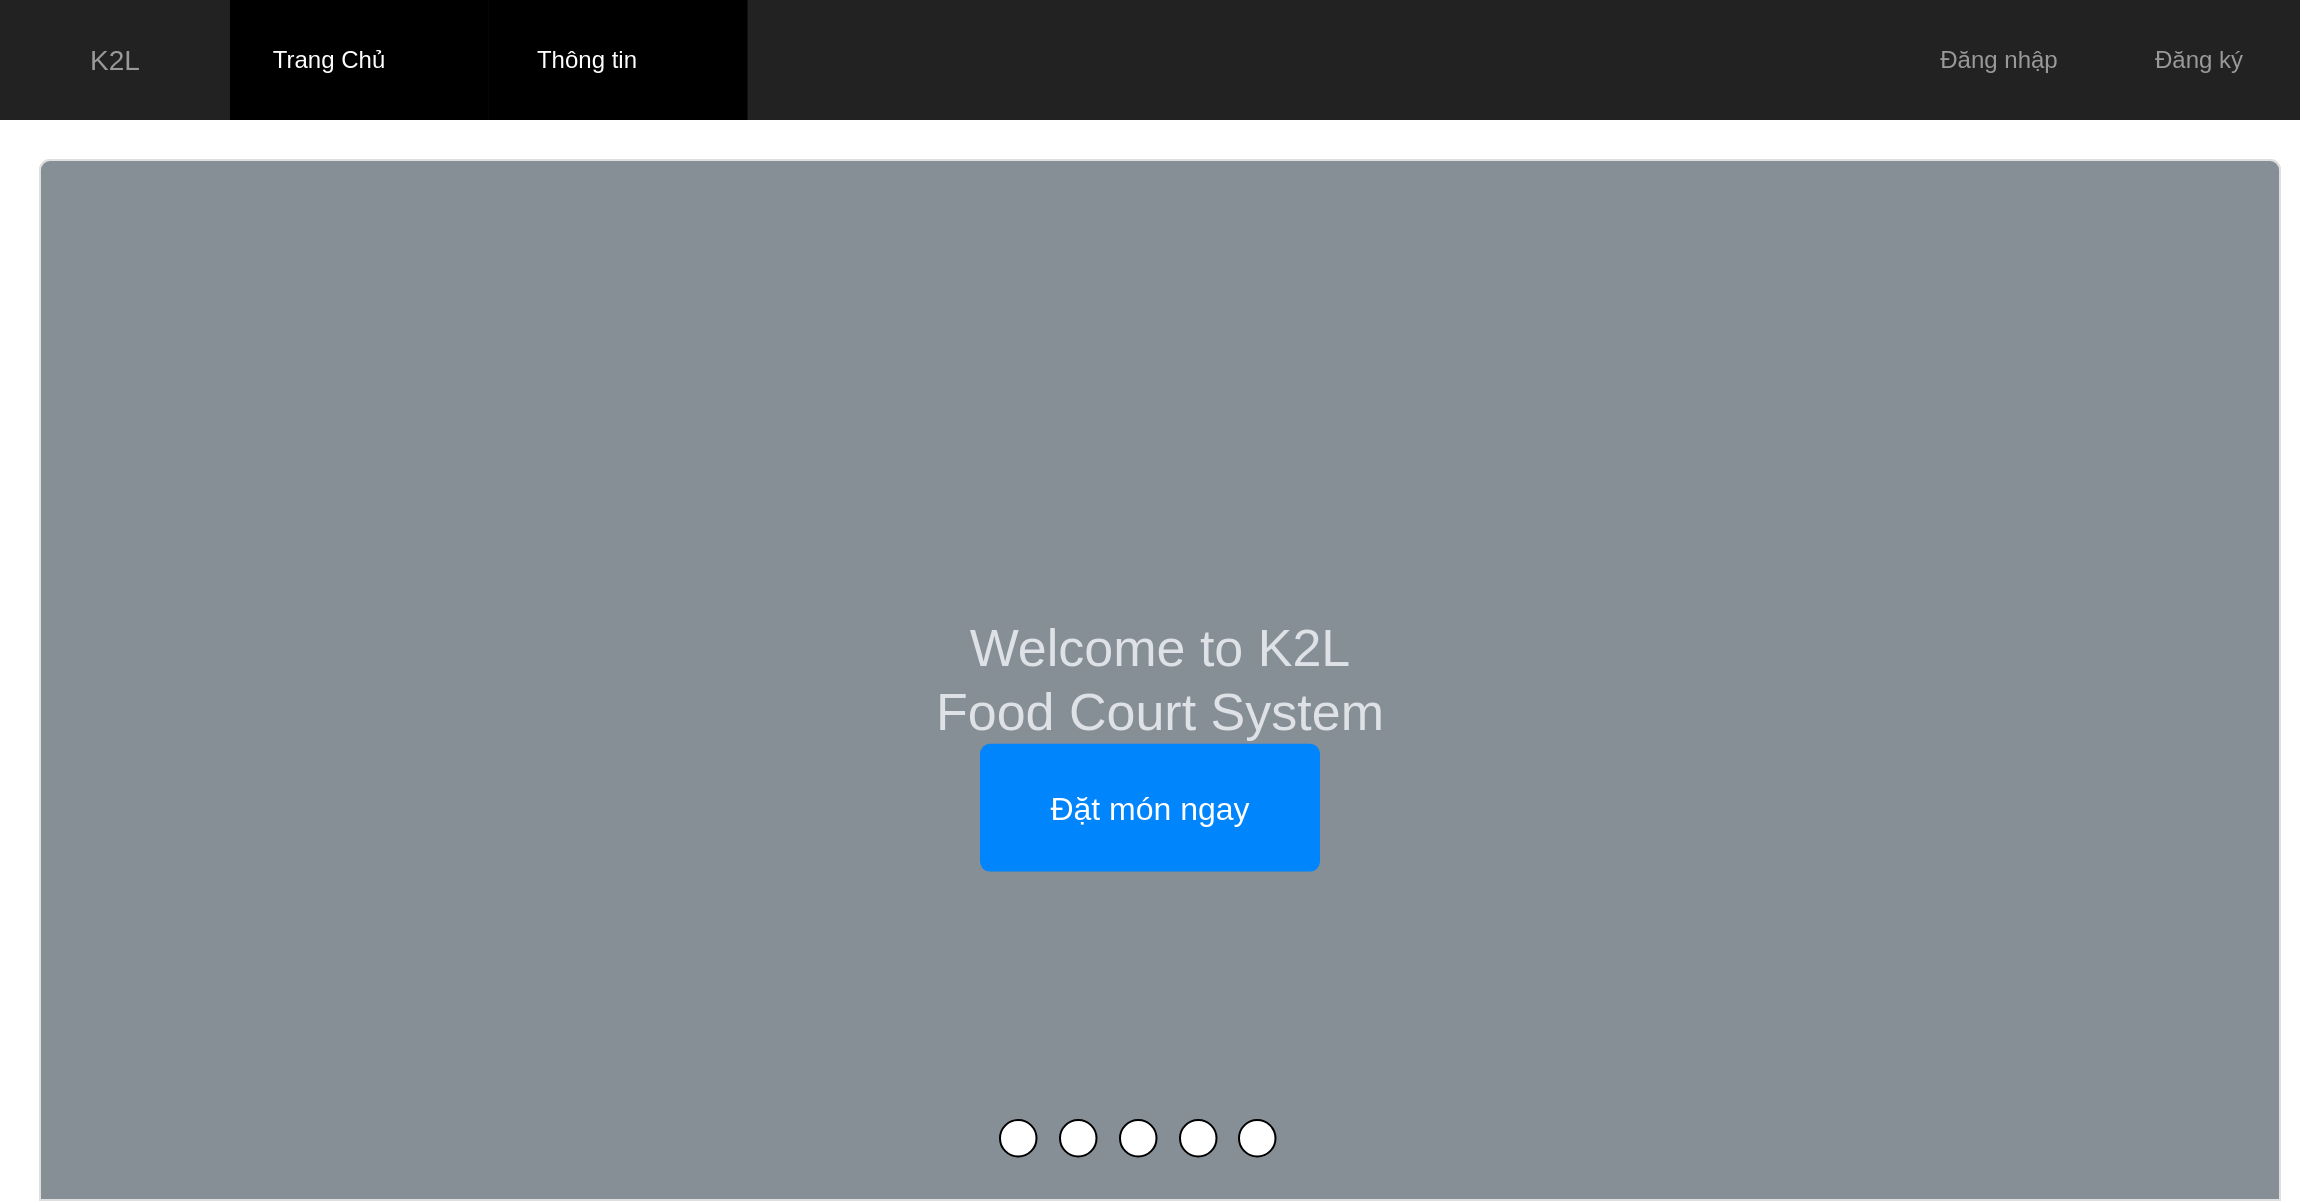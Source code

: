 <mxfile version="13.3.4" type="github" pages="7">
  <diagram name="Trang chủ" id="c9db0220-8083-56f3-ca83-edcdcd058819">
    <mxGraphModel dx="1736" dy="804" grid="1" gridSize="10" guides="1" tooltips="1" connect="1" arrows="1" fold="1" page="1" pageScale="1.5" pageWidth="826" pageHeight="1169" background="#ffffff" math="0" shadow="0">
      <root>
        <mxCell id="0" style=";html=1;" />
        <mxCell id="1" style=";html=1;" parent="0" />
        <mxCell id="3d76a8aef4d5c911-1" value="" style="html=1;shadow=0;dashed=0;shape=mxgraph.bootstrap.rect;fillColor=#222222;strokeColor=none;whiteSpace=wrap;rounded=0;fontSize=12;fontColor=#000000;align=center;" parent="1" vertex="1">
          <mxGeometry x="40" y="50" width="1150" height="60" as="geometry" />
        </mxCell>
        <mxCell id="3d76a8aef4d5c911-2" value="K2L" style="html=1;shadow=0;dashed=0;fillColor=none;strokeColor=none;shape=mxgraph.bootstrap.rect;fontColor=#999999;fontSize=14;whiteSpace=wrap;" parent="3d76a8aef4d5c911-1" vertex="1">
          <mxGeometry width="115" height="60" as="geometry" />
        </mxCell>
        <mxCell id="3d76a8aef4d5c911-3" value="Trang Chủ" style="html=1;shadow=0;dashed=0;shape=mxgraph.bootstrap.rect;fillColor=#000000;strokeColor=none;fontColor=#ffffff;spacingRight=30;whiteSpace=wrap;" parent="3d76a8aef4d5c911-1" vertex="1">
          <mxGeometry x="115" width="129.375" height="60" as="geometry" />
        </mxCell>
        <mxCell id="3d76a8aef4d5c911-9" value="Đăng nhập" style="html=1;shadow=0;dashed=0;fillColor=none;strokeColor=none;shape=mxgraph.bootstrap.rect;fontColor=#999999;whiteSpace=wrap;" parent="3d76a8aef4d5c911-1" vertex="1">
          <mxGeometry x="948.75" width="100.625" height="60" as="geometry" />
        </mxCell>
        <mxCell id="3d76a8aef4d5c911-10" value="Đăng ký" style="html=1;shadow=0;dashed=0;fillColor=none;strokeColor=none;shape=mxgraph.bootstrap.rect;fontColor=#999999;whiteSpace=wrap;" parent="3d76a8aef4d5c911-1" vertex="1">
          <mxGeometry x="1049.375" width="100.625" height="60" as="geometry" />
        </mxCell>
        <mxCell id="b3apwtZW3Qv3obgEaaQ_-5" value="Thông tin" style="html=1;shadow=0;dashed=0;shape=mxgraph.bootstrap.rect;fillColor=#000000;strokeColor=none;fontColor=#ffffff;spacingRight=30;whiteSpace=wrap;" parent="3d76a8aef4d5c911-1" vertex="1">
          <mxGeometry x="244.38" width="129.375" height="60" as="geometry" />
        </mxCell>
        <mxCell id="b3apwtZW3Qv3obgEaaQ_-1" value="" style="html=1;shadow=0;dashed=0;shape=mxgraph.bootstrap.rrect;rSize=5;strokeColor=#DFDFDF;html=1;whiteSpace=wrap;fillColor=#ffffff;fontColor=#000000;verticalAlign=bottom;align=left;spacing=20;fontSize=14;" parent="1" vertex="1">
          <mxGeometry x="60" y="130" width="1120" height="520" as="geometry" />
        </mxCell>
        <mxCell id="b3apwtZW3Qv3obgEaaQ_-2" value="&lt;font style=&quot;font-size: 26px&quot;&gt;Welcome to K2L &lt;br&gt;Food Court System&lt;/font&gt;" style="html=1;shadow=0;dashed=0;shape=mxgraph.bootstrap.topButton;rSize=5;perimeter=none;whiteSpace=wrap;fillColor=#868E96;strokeColor=#DFDFDF;fontColor=#DEE2E6;resizeWidth=1;fontSize=18;" parent="b3apwtZW3Qv3obgEaaQ_-1" vertex="1">
          <mxGeometry width="1120" height="520" relative="1" as="geometry" />
        </mxCell>
        <mxCell id="b3apwtZW3Qv3obgEaaQ_-3" value="Đặt món ngay" style="html=1;shadow=0;dashed=0;shape=mxgraph.bootstrap.rrect;rSize=5;strokeColor=none;strokeWidth=1;fillColor=#0085FC;fontColor=#FFFFFF;whiteSpace=wrap;align=center;verticalAlign=middle;spacingLeft=0;fontStyle=0;fontSize=16;spacing=5;" parent="b3apwtZW3Qv3obgEaaQ_-1" vertex="1">
          <mxGeometry x="470" y="291.93" width="170" height="63.86" as="geometry" />
        </mxCell>
        <mxCell id="b3apwtZW3Qv3obgEaaQ_-7" value="" style="ellipse;whiteSpace=wrap;html=1;aspect=fixed;" parent="b3apwtZW3Qv3obgEaaQ_-1" vertex="1">
          <mxGeometry x="480" y="480.005" width="18.246" height="18.246" as="geometry" />
        </mxCell>
        <mxCell id="b3apwtZW3Qv3obgEaaQ_-8" value="" style="ellipse;whiteSpace=wrap;html=1;aspect=fixed;" parent="b3apwtZW3Qv3obgEaaQ_-1" vertex="1">
          <mxGeometry x="510" y="480.005" width="18.246" height="18.246" as="geometry" />
        </mxCell>
        <mxCell id="b3apwtZW3Qv3obgEaaQ_-9" value="" style="ellipse;whiteSpace=wrap;html=1;aspect=fixed;" parent="b3apwtZW3Qv3obgEaaQ_-1" vertex="1">
          <mxGeometry x="540" y="480.005" width="18.246" height="18.246" as="geometry" />
        </mxCell>
        <mxCell id="b3apwtZW3Qv3obgEaaQ_-10" value="" style="ellipse;whiteSpace=wrap;html=1;aspect=fixed;" parent="b3apwtZW3Qv3obgEaaQ_-1" vertex="1">
          <mxGeometry x="570" y="480.005" width="18.246" height="18.246" as="geometry" />
        </mxCell>
        <mxCell id="b3apwtZW3Qv3obgEaaQ_-11" value="" style="ellipse;whiteSpace=wrap;html=1;aspect=fixed;" parent="b3apwtZW3Qv3obgEaaQ_-1" vertex="1">
          <mxGeometry x="599.5" y="480.005" width="18.246" height="18.246" as="geometry" />
        </mxCell>
      </root>
    </mxGraphModel>
  </diagram>
  <diagram id="f5QoXs1JOkDhyF9t966Q" name="Menu">
    <mxGraphModel dx="2170" dy="1005" grid="1" gridSize="18" guides="1" tooltips="1" connect="1" arrows="1" fold="1" page="1" pageScale="1" pageWidth="827" pageHeight="1169" math="0" shadow="0">
      <root>
        <mxCell id="-Yag4cJ61WG4d7p8PvOV-0" />
        <mxCell id="-Yag4cJ61WG4d7p8PvOV-1" parent="-Yag4cJ61WG4d7p8PvOV-0" />
        <mxCell id="IIf0Y882Y4D50N0rwQUZ-109" value="" style="rounded=0;whiteSpace=wrap;html=1;fillColor=#FFFFFF;" parent="-Yag4cJ61WG4d7p8PvOV-1" vertex="1">
          <mxGeometry x="80" y="126" width="1144" height="972" as="geometry" />
        </mxCell>
        <mxCell id="IIf0Y882Y4D50N0rwQUZ-0" value="" style="html=1;shadow=0;dashed=0;shape=mxgraph.bootstrap.rect;fillColor=#222222;strokeColor=none;whiteSpace=wrap;rounded=0;fontSize=12;fontColor=#000000;align=center;" parent="-Yag4cJ61WG4d7p8PvOV-1" vertex="1">
          <mxGeometry x="80" y="50" width="1150" height="60" as="geometry" />
        </mxCell>
        <mxCell id="IIf0Y882Y4D50N0rwQUZ-1" value="K2L" style="html=1;shadow=0;dashed=0;fillColor=none;strokeColor=none;shape=mxgraph.bootstrap.rect;fontColor=#999999;fontSize=14;whiteSpace=wrap;" parent="IIf0Y882Y4D50N0rwQUZ-0" vertex="1">
          <mxGeometry width="115" height="60" as="geometry" />
        </mxCell>
        <mxCell id="IIf0Y882Y4D50N0rwQUZ-2" value="Trang Chủ" style="html=1;shadow=0;dashed=0;shape=mxgraph.bootstrap.rect;fillColor=#000000;strokeColor=none;fontColor=#ffffff;spacingRight=30;whiteSpace=wrap;" parent="IIf0Y882Y4D50N0rwQUZ-0" vertex="1">
          <mxGeometry x="115" width="129.375" height="60" as="geometry" />
        </mxCell>
        <mxCell id="IIf0Y882Y4D50N0rwQUZ-5" value="Thông tin" style="html=1;shadow=0;dashed=0;shape=mxgraph.bootstrap.rect;fillColor=#000000;strokeColor=none;fontColor=#ffffff;spacingRight=30;whiteSpace=wrap;" parent="IIf0Y882Y4D50N0rwQUZ-0" vertex="1">
          <mxGeometry x="244.38" width="129.375" height="60" as="geometry" />
        </mxCell>
        <mxCell id="IIf0Y882Y4D50N0rwQUZ-6" value="" style="verticalLabelPosition=bottom;html=1;verticalAlign=top;align=center;strokeColor=none;fillColor=#00BEF2;shape=mxgraph.azure.user;" parent="IIf0Y882Y4D50N0rwQUZ-0" vertex="1">
          <mxGeometry x="1090" y="5" width="47.5" height="50" as="geometry" />
        </mxCell>
        <mxCell id="IIf0Y882Y4D50N0rwQUZ-8" value="" style="html=1;verticalLabelPosition=bottom;align=center;labelBackgroundColor=#ffffff;verticalAlign=top;strokeWidth=2;strokeColor=#0080F0;shadow=0;dashed=0;shape=mxgraph.ios7.icons.shopping_cart;" parent="IIf0Y882Y4D50N0rwQUZ-0" vertex="1">
          <mxGeometry x="1030" y="10" width="40" height="40" as="geometry" />
        </mxCell>
        <mxCell id="IIf0Y882Y4D50N0rwQUZ-9" value="&lt;font color=&quot;#ffffff&quot;&gt;&lt;b&gt;4&lt;/b&gt;&lt;/font&gt;" style="ellipse;whiteSpace=wrap;html=1;fillColor=#FF0000;" parent="IIf0Y882Y4D50N0rwQUZ-0" vertex="1">
          <mxGeometry x="1060" y="5" width="20" height="20" as="geometry" />
        </mxCell>
        <mxCell id="IIf0Y882Y4D50N0rwQUZ-13" value="&lt;font style=&quot;font-size: 19px&quot;&gt;&amp;nbsp; &amp;nbsp;Tìm kiếm...&lt;/font&gt;" style="rounded=1;whiteSpace=wrap;html=1;fillColor=#FFFFFF;align=left;" parent="IIf0Y882Y4D50N0rwQUZ-0" vertex="1">
          <mxGeometry x="390" y="5" width="390" height="50" as="geometry" />
        </mxCell>
        <mxCell id="IIf0Y882Y4D50N0rwQUZ-14" value="" style="html=1;verticalLabelPosition=bottom;align=center;labelBackgroundColor=#ffffff;verticalAlign=top;strokeWidth=2;strokeColor=#0080F0;shadow=0;dashed=0;shape=mxgraph.ios7.icons.looking_glass;fillColor=#FFFFFF;" parent="IIf0Y882Y4D50N0rwQUZ-0" vertex="1">
          <mxGeometry x="784" y="10" width="44" height="39" as="geometry" />
        </mxCell>
        <mxCell id="IIf0Y882Y4D50N0rwQUZ-22" value="" style="whiteSpace=wrap;html=1;aspect=fixed;fillColor=#FFFFFF;" parent="-Yag4cJ61WG4d7p8PvOV-1" vertex="1">
          <mxGeometry x="115" y="146" width="268" height="268" as="geometry" />
        </mxCell>
        <mxCell id="IIf0Y882Y4D50N0rwQUZ-28" value="&lt;font size=&quot;1&quot;&gt;&lt;b style=&quot;font-size: 23px&quot;&gt;Tên món&lt;/b&gt;&lt;/font&gt;" style="text;html=1;strokeColor=none;fillColor=none;align=center;verticalAlign=middle;whiteSpace=wrap;rounded=0;" parent="-Yag4cJ61WG4d7p8PvOV-1" vertex="1">
          <mxGeometry x="154" y="342" width="170" height="20" as="geometry" />
        </mxCell>
        <mxCell id="IIf0Y882Y4D50N0rwQUZ-29" value="&lt;font style=&quot;font-size: 20px&quot;&gt;25000 VNĐ&lt;/font&gt;" style="text;html=1;strokeColor=none;fillColor=none;align=center;verticalAlign=middle;whiteSpace=wrap;rounded=0;" parent="-Yag4cJ61WG4d7p8PvOV-1" vertex="1">
          <mxGeometry x="115" y="374" width="170" height="20" as="geometry" />
        </mxCell>
        <mxCell id="IIf0Y882Y4D50N0rwQUZ-30" value="Thêm vào giỏ hàng" style="html=1;shadow=0;dashed=0;shape=mxgraph.bootstrap.rrect;rSize=5;strokeColor=none;strokeWidth=1;fillColor=#DB2843;fontColor=#FFFFFF;whiteSpace=wrap;align=center;verticalAlign=middle;spacingLeft=0;fontStyle=0;fontSize=16;spacing=5;" parent="-Yag4cJ61WG4d7p8PvOV-1" vertex="1">
          <mxGeometry x="288" y="364" width="80" height="40" as="geometry" />
        </mxCell>
        <mxCell id="IIf0Y882Y4D50N0rwQUZ-31" value="Hình ảnh&lt;br&gt;" style="html=1;shadow=0;dashed=0;shape=mxgraph.bootstrap.rrect;rSize=5;strokeColor=none;strokeWidth=1;fillColor=#1CA5B8;fontColor=#FFFFFF;whiteSpace=wrap;align=center;verticalAlign=middle;spacingLeft=0;fontStyle=0;fontSize=16;spacing=5;" parent="-Yag4cJ61WG4d7p8PvOV-1" vertex="1">
          <mxGeometry x="118" y="146" width="260" height="178" as="geometry" />
        </mxCell>
        <mxCell id="IIf0Y882Y4D50N0rwQUZ-32" value="" style="whiteSpace=wrap;html=1;aspect=fixed;fillColor=#FFFFFF;" parent="-Yag4cJ61WG4d7p8PvOV-1" vertex="1">
          <mxGeometry x="383" y="146" width="268" height="268" as="geometry" />
        </mxCell>
        <mxCell id="IIf0Y882Y4D50N0rwQUZ-33" value="&lt;font size=&quot;1&quot;&gt;&lt;b style=&quot;font-size: 23px&quot;&gt;Tên món&lt;/b&gt;&lt;/font&gt;" style="text;html=1;strokeColor=none;fillColor=none;align=center;verticalAlign=middle;whiteSpace=wrap;rounded=0;" parent="-Yag4cJ61WG4d7p8PvOV-1" vertex="1">
          <mxGeometry x="422" y="342" width="170" height="20" as="geometry" />
        </mxCell>
        <mxCell id="IIf0Y882Y4D50N0rwQUZ-34" value="&lt;font style=&quot;font-size: 20px&quot;&gt;25000 VNĐ&lt;/font&gt;" style="text;html=1;strokeColor=none;fillColor=none;align=center;verticalAlign=middle;whiteSpace=wrap;rounded=0;" parent="-Yag4cJ61WG4d7p8PvOV-1" vertex="1">
          <mxGeometry x="383" y="374" width="170" height="20" as="geometry" />
        </mxCell>
        <mxCell id="IIf0Y882Y4D50N0rwQUZ-35" value="Thêm vào giỏ hàng" style="html=1;shadow=0;dashed=0;shape=mxgraph.bootstrap.rrect;rSize=5;strokeColor=none;strokeWidth=1;fillColor=#DB2843;fontColor=#FFFFFF;whiteSpace=wrap;align=center;verticalAlign=middle;spacingLeft=0;fontStyle=0;fontSize=16;spacing=5;" parent="-Yag4cJ61WG4d7p8PvOV-1" vertex="1">
          <mxGeometry x="556" y="364" width="80" height="40" as="geometry" />
        </mxCell>
        <mxCell id="IIf0Y882Y4D50N0rwQUZ-36" value="Hình ảnh&lt;br&gt;" style="rounded=0;whiteSpace=wrap;html=1;shadow=0;dashed=0;fontFamily=Helvetica;fontSize=16;fontColor=#FFFFFF;align=center;strokeWidth=1;fillColor=#1CA5B8;" parent="-Yag4cJ61WG4d7p8PvOV-1" vertex="1">
          <mxGeometry x="386" y="146" width="260" height="178" as="geometry" />
        </mxCell>
        <mxCell id="IIf0Y882Y4D50N0rwQUZ-37" value="" style="whiteSpace=wrap;html=1;aspect=fixed;fillColor=#FFFFFF;" parent="-Yag4cJ61WG4d7p8PvOV-1" vertex="1">
          <mxGeometry x="666" y="146" width="268" height="268" as="geometry" />
        </mxCell>
        <mxCell id="IIf0Y882Y4D50N0rwQUZ-38" value="&lt;font size=&quot;1&quot;&gt;&lt;b style=&quot;font-size: 23px&quot;&gt;Tên món&lt;/b&gt;&lt;/font&gt;" style="text;html=1;strokeColor=none;fillColor=none;align=center;verticalAlign=middle;whiteSpace=wrap;rounded=0;" parent="-Yag4cJ61WG4d7p8PvOV-1" vertex="1">
          <mxGeometry x="705" y="342" width="170" height="20" as="geometry" />
        </mxCell>
        <mxCell id="IIf0Y882Y4D50N0rwQUZ-39" value="&lt;font style=&quot;font-size: 20px&quot;&gt;25000 VNĐ&lt;/font&gt;" style="text;html=1;strokeColor=none;fillColor=none;align=center;verticalAlign=middle;whiteSpace=wrap;rounded=0;" parent="-Yag4cJ61WG4d7p8PvOV-1" vertex="1">
          <mxGeometry x="666" y="374" width="170" height="20" as="geometry" />
        </mxCell>
        <mxCell id="IIf0Y882Y4D50N0rwQUZ-40" value="Thêm vào giỏ hàng" style="html=1;shadow=0;dashed=0;shape=mxgraph.bootstrap.rrect;rSize=5;strokeColor=none;strokeWidth=1;fillColor=#DB2843;fontColor=#FFFFFF;whiteSpace=wrap;align=center;verticalAlign=middle;spacingLeft=0;fontStyle=0;fontSize=16;spacing=5;" parent="-Yag4cJ61WG4d7p8PvOV-1" vertex="1">
          <mxGeometry x="839" y="364" width="80" height="40" as="geometry" />
        </mxCell>
        <mxCell id="IIf0Y882Y4D50N0rwQUZ-41" value="Hình ảnh&lt;br&gt;" style="html=1;shadow=0;dashed=0;shape=mxgraph.bootstrap.rrect;rSize=5;strokeColor=none;strokeWidth=1;fillColor=#1CA5B8;fontColor=#FFFFFF;whiteSpace=wrap;align=center;verticalAlign=middle;spacingLeft=0;fontStyle=0;fontSize=16;spacing=5;" parent="-Yag4cJ61WG4d7p8PvOV-1" vertex="1">
          <mxGeometry x="669" y="146" width="260" height="178" as="geometry" />
        </mxCell>
        <mxCell id="IIf0Y882Y4D50N0rwQUZ-42" value="" style="whiteSpace=wrap;html=1;aspect=fixed;fillColor=#FFFFFF;" parent="-Yag4cJ61WG4d7p8PvOV-1" vertex="1">
          <mxGeometry x="934" y="146" width="268" height="268" as="geometry" />
        </mxCell>
        <mxCell id="IIf0Y882Y4D50N0rwQUZ-43" value="&lt;font size=&quot;1&quot;&gt;&lt;b style=&quot;font-size: 23px&quot;&gt;Tên món&lt;/b&gt;&lt;/font&gt;" style="text;html=1;strokeColor=none;fillColor=none;align=center;verticalAlign=middle;whiteSpace=wrap;rounded=0;" parent="-Yag4cJ61WG4d7p8PvOV-1" vertex="1">
          <mxGeometry x="973" y="342" width="170" height="20" as="geometry" />
        </mxCell>
        <mxCell id="IIf0Y882Y4D50N0rwQUZ-44" value="&lt;font style=&quot;font-size: 20px&quot;&gt;25000 VNĐ&lt;/font&gt;" style="text;html=1;strokeColor=none;fillColor=none;align=center;verticalAlign=middle;whiteSpace=wrap;rounded=0;" parent="-Yag4cJ61WG4d7p8PvOV-1" vertex="1">
          <mxGeometry x="934" y="374" width="170" height="20" as="geometry" />
        </mxCell>
        <mxCell id="IIf0Y882Y4D50N0rwQUZ-45" value="Thêm vào giỏ hàng" style="html=1;shadow=0;dashed=0;shape=mxgraph.bootstrap.rrect;rSize=5;strokeColor=none;strokeWidth=1;fillColor=#DB2843;fontColor=#FFFFFF;whiteSpace=wrap;align=center;verticalAlign=middle;spacingLeft=0;fontStyle=0;fontSize=16;spacing=5;" parent="-Yag4cJ61WG4d7p8PvOV-1" vertex="1">
          <mxGeometry x="1107" y="364" width="80" height="40" as="geometry" />
        </mxCell>
        <mxCell id="IIf0Y882Y4D50N0rwQUZ-46" value="Hình ảnh&lt;br&gt;" style="html=1;shadow=0;dashed=0;shape=mxgraph.bootstrap.rrect;rSize=5;strokeColor=none;strokeWidth=1;fillColor=#1CA5B8;fontColor=#FFFFFF;whiteSpace=wrap;align=center;verticalAlign=middle;spacingLeft=0;fontStyle=0;fontSize=16;spacing=5;" parent="-Yag4cJ61WG4d7p8PvOV-1" vertex="1">
          <mxGeometry x="937" y="146" width="260" height="178" as="geometry" />
        </mxCell>
        <mxCell id="IIf0Y882Y4D50N0rwQUZ-47" value="" style="whiteSpace=wrap;html=1;aspect=fixed;fillColor=#FFFFFF;" parent="-Yag4cJ61WG4d7p8PvOV-1" vertex="1">
          <mxGeometry x="115" y="432" width="268" height="268" as="geometry" />
        </mxCell>
        <mxCell id="IIf0Y882Y4D50N0rwQUZ-48" value="&lt;font size=&quot;1&quot;&gt;&lt;b style=&quot;font-size: 23px&quot;&gt;Tên món&lt;/b&gt;&lt;/font&gt;" style="text;html=1;strokeColor=none;fillColor=none;align=center;verticalAlign=middle;whiteSpace=wrap;rounded=0;" parent="-Yag4cJ61WG4d7p8PvOV-1" vertex="1">
          <mxGeometry x="154" y="628" width="170" height="20" as="geometry" />
        </mxCell>
        <mxCell id="IIf0Y882Y4D50N0rwQUZ-49" value="&lt;font style=&quot;font-size: 20px&quot;&gt;25000 VNĐ&lt;/font&gt;" style="text;html=1;strokeColor=none;fillColor=none;align=center;verticalAlign=middle;whiteSpace=wrap;rounded=0;" parent="-Yag4cJ61WG4d7p8PvOV-1" vertex="1">
          <mxGeometry x="115" y="660" width="170" height="20" as="geometry" />
        </mxCell>
        <mxCell id="IIf0Y882Y4D50N0rwQUZ-50" value="Thêm vào giỏ hàng" style="html=1;shadow=0;dashed=0;shape=mxgraph.bootstrap.rrect;rSize=5;strokeColor=none;strokeWidth=1;fillColor=#DB2843;fontColor=#FFFFFF;whiteSpace=wrap;align=center;verticalAlign=middle;spacingLeft=0;fontStyle=0;fontSize=16;spacing=5;" parent="-Yag4cJ61WG4d7p8PvOV-1" vertex="1">
          <mxGeometry x="288" y="650" width="80" height="40" as="geometry" />
        </mxCell>
        <mxCell id="IIf0Y882Y4D50N0rwQUZ-51" value="Hình ảnh&lt;br&gt;" style="html=1;shadow=0;dashed=0;shape=mxgraph.bootstrap.rrect;rSize=5;strokeColor=none;strokeWidth=1;fillColor=#1CA5B8;fontColor=#FFFFFF;whiteSpace=wrap;align=center;verticalAlign=middle;spacingLeft=0;fontStyle=0;fontSize=16;spacing=5;" parent="-Yag4cJ61WG4d7p8PvOV-1" vertex="1">
          <mxGeometry x="118" y="432" width="260" height="178" as="geometry" />
        </mxCell>
        <mxCell id="IIf0Y882Y4D50N0rwQUZ-52" value="" style="whiteSpace=wrap;html=1;aspect=fixed;fillColor=#FFFFFF;" parent="-Yag4cJ61WG4d7p8PvOV-1" vertex="1">
          <mxGeometry x="382" y="432" width="268" height="268" as="geometry" />
        </mxCell>
        <mxCell id="IIf0Y882Y4D50N0rwQUZ-53" value="&lt;font size=&quot;1&quot;&gt;&lt;b style=&quot;font-size: 23px&quot;&gt;Tên món&lt;/b&gt;&lt;/font&gt;" style="text;html=1;strokeColor=none;fillColor=none;align=center;verticalAlign=middle;whiteSpace=wrap;rounded=0;" parent="-Yag4cJ61WG4d7p8PvOV-1" vertex="1">
          <mxGeometry x="421" y="628" width="170" height="20" as="geometry" />
        </mxCell>
        <mxCell id="IIf0Y882Y4D50N0rwQUZ-54" value="&lt;font style=&quot;font-size: 20px&quot;&gt;25000 VNĐ&lt;/font&gt;" style="text;html=1;strokeColor=none;fillColor=none;align=center;verticalAlign=middle;whiteSpace=wrap;rounded=0;" parent="-Yag4cJ61WG4d7p8PvOV-1" vertex="1">
          <mxGeometry x="382" y="660" width="170" height="20" as="geometry" />
        </mxCell>
        <mxCell id="IIf0Y882Y4D50N0rwQUZ-55" value="Thêm vào giỏ hàng" style="html=1;shadow=0;dashed=0;shape=mxgraph.bootstrap.rrect;rSize=5;strokeColor=none;strokeWidth=1;fillColor=#DB2843;fontColor=#FFFFFF;whiteSpace=wrap;align=center;verticalAlign=middle;spacingLeft=0;fontStyle=0;fontSize=16;spacing=5;" parent="-Yag4cJ61WG4d7p8PvOV-1" vertex="1">
          <mxGeometry x="555" y="650" width="80" height="40" as="geometry" />
        </mxCell>
        <mxCell id="IIf0Y882Y4D50N0rwQUZ-56" value="Hình ảnh&lt;br&gt;" style="html=1;shadow=0;dashed=0;shape=mxgraph.bootstrap.rrect;rSize=5;strokeColor=none;strokeWidth=1;fillColor=#1CA5B8;fontColor=#FFFFFF;whiteSpace=wrap;align=center;verticalAlign=middle;spacingLeft=0;fontStyle=0;fontSize=16;spacing=5;" parent="-Yag4cJ61WG4d7p8PvOV-1" vertex="1">
          <mxGeometry x="385" y="432" width="260" height="178" as="geometry" />
        </mxCell>
        <mxCell id="IIf0Y882Y4D50N0rwQUZ-58" value="" style="whiteSpace=wrap;html=1;aspect=fixed;fillColor=#FFFFFF;" parent="-Yag4cJ61WG4d7p8PvOV-1" vertex="1">
          <mxGeometry x="661" y="432" width="268" height="268" as="geometry" />
        </mxCell>
        <mxCell id="IIf0Y882Y4D50N0rwQUZ-59" value="&lt;font size=&quot;1&quot;&gt;&lt;b style=&quot;font-size: 23px&quot;&gt;Tên món&lt;/b&gt;&lt;/font&gt;" style="text;html=1;strokeColor=none;fillColor=none;align=center;verticalAlign=middle;whiteSpace=wrap;rounded=0;" parent="-Yag4cJ61WG4d7p8PvOV-1" vertex="1">
          <mxGeometry x="700" y="628" width="170" height="20" as="geometry" />
        </mxCell>
        <mxCell id="IIf0Y882Y4D50N0rwQUZ-60" value="&lt;font style=&quot;font-size: 20px&quot;&gt;25000 VNĐ&lt;/font&gt;" style="text;html=1;strokeColor=none;fillColor=none;align=center;verticalAlign=middle;whiteSpace=wrap;rounded=0;" parent="-Yag4cJ61WG4d7p8PvOV-1" vertex="1">
          <mxGeometry x="661" y="660" width="170" height="20" as="geometry" />
        </mxCell>
        <mxCell id="IIf0Y882Y4D50N0rwQUZ-61" value="Thêm vào giỏ hàng" style="html=1;shadow=0;dashed=0;shape=mxgraph.bootstrap.rrect;rSize=5;strokeColor=none;strokeWidth=1;fillColor=#DB2843;fontColor=#FFFFFF;whiteSpace=wrap;align=center;verticalAlign=middle;spacingLeft=0;fontStyle=0;fontSize=16;spacing=5;" parent="-Yag4cJ61WG4d7p8PvOV-1" vertex="1">
          <mxGeometry x="834" y="650" width="80" height="40" as="geometry" />
        </mxCell>
        <mxCell id="IIf0Y882Y4D50N0rwQUZ-62" value="Hình ảnh&lt;br&gt;" style="html=1;shadow=0;dashed=0;shape=mxgraph.bootstrap.rrect;rSize=5;strokeColor=none;strokeWidth=1;fillColor=#1CA5B8;fontColor=#FFFFFF;whiteSpace=wrap;align=center;verticalAlign=middle;spacingLeft=0;fontStyle=0;fontSize=16;spacing=5;" parent="-Yag4cJ61WG4d7p8PvOV-1" vertex="1">
          <mxGeometry x="664" y="432" width="260" height="178" as="geometry" />
        </mxCell>
        <mxCell id="IIf0Y882Y4D50N0rwQUZ-63" value="" style="whiteSpace=wrap;html=1;aspect=fixed;fillColor=#FFFFFF;" parent="-Yag4cJ61WG4d7p8PvOV-1" vertex="1">
          <mxGeometry x="937" y="432" width="268" height="268" as="geometry" />
        </mxCell>
        <mxCell id="IIf0Y882Y4D50N0rwQUZ-64" value="&lt;font size=&quot;1&quot;&gt;&lt;b style=&quot;font-size: 23px&quot;&gt;Tên món&lt;/b&gt;&lt;/font&gt;" style="text;html=1;strokeColor=none;fillColor=none;align=center;verticalAlign=middle;whiteSpace=wrap;rounded=0;" parent="-Yag4cJ61WG4d7p8PvOV-1" vertex="1">
          <mxGeometry x="976" y="628" width="170" height="20" as="geometry" />
        </mxCell>
        <mxCell id="IIf0Y882Y4D50N0rwQUZ-65" value="&lt;font style=&quot;font-size: 20px&quot;&gt;25000 VNĐ&lt;/font&gt;" style="text;html=1;strokeColor=none;fillColor=none;align=center;verticalAlign=middle;whiteSpace=wrap;rounded=0;" parent="-Yag4cJ61WG4d7p8PvOV-1" vertex="1">
          <mxGeometry x="937" y="660" width="170" height="20" as="geometry" />
        </mxCell>
        <mxCell id="IIf0Y882Y4D50N0rwQUZ-66" value="Thêm vào giỏ hàng" style="html=1;shadow=0;dashed=0;shape=mxgraph.bootstrap.rrect;rSize=5;strokeColor=none;strokeWidth=1;fillColor=#DB2843;fontColor=#FFFFFF;whiteSpace=wrap;align=center;verticalAlign=middle;spacingLeft=0;fontStyle=0;fontSize=16;spacing=5;" parent="-Yag4cJ61WG4d7p8PvOV-1" vertex="1">
          <mxGeometry x="1110" y="650" width="80" height="40" as="geometry" />
        </mxCell>
        <mxCell id="IIf0Y882Y4D50N0rwQUZ-67" value="Hình ảnh&lt;br&gt;" style="html=1;shadow=0;dashed=0;shape=mxgraph.bootstrap.rrect;rSize=5;strokeColor=none;strokeWidth=1;fillColor=#1CA5B8;fontColor=#FFFFFF;whiteSpace=wrap;align=center;verticalAlign=middle;spacingLeft=0;fontStyle=0;fontSize=16;spacing=5;" parent="-Yag4cJ61WG4d7p8PvOV-1" vertex="1">
          <mxGeometry x="940" y="432" width="260" height="178" as="geometry" />
        </mxCell>
        <mxCell id="IIf0Y882Y4D50N0rwQUZ-68" value="" style="whiteSpace=wrap;html=1;aspect=fixed;fillColor=#FFFFFF;" parent="-Yag4cJ61WG4d7p8PvOV-1" vertex="1">
          <mxGeometry x="114" y="738" width="268" height="268" as="geometry" />
        </mxCell>
        <mxCell id="IIf0Y882Y4D50N0rwQUZ-69" value="&lt;font size=&quot;1&quot;&gt;&lt;b style=&quot;font-size: 23px&quot;&gt;Tên món&lt;/b&gt;&lt;/font&gt;" style="text;html=1;strokeColor=none;fillColor=none;align=center;verticalAlign=middle;whiteSpace=wrap;rounded=0;" parent="-Yag4cJ61WG4d7p8PvOV-1" vertex="1">
          <mxGeometry x="153" y="934" width="170" height="20" as="geometry" />
        </mxCell>
        <mxCell id="IIf0Y882Y4D50N0rwQUZ-70" value="&lt;font style=&quot;font-size: 20px&quot;&gt;25000 VNĐ&lt;/font&gt;" style="text;html=1;strokeColor=none;fillColor=none;align=center;verticalAlign=middle;whiteSpace=wrap;rounded=0;" parent="-Yag4cJ61WG4d7p8PvOV-1" vertex="1">
          <mxGeometry x="114" y="966" width="170" height="20" as="geometry" />
        </mxCell>
        <mxCell id="IIf0Y882Y4D50N0rwQUZ-71" value="Thêm vào giỏ hàng" style="html=1;shadow=0;dashed=0;shape=mxgraph.bootstrap.rrect;rSize=5;strokeColor=none;strokeWidth=1;fillColor=#DB2843;fontColor=#FFFFFF;whiteSpace=wrap;align=center;verticalAlign=middle;spacingLeft=0;fontStyle=0;fontSize=16;spacing=5;" parent="-Yag4cJ61WG4d7p8PvOV-1" vertex="1">
          <mxGeometry x="287" y="956" width="80" height="40" as="geometry" />
        </mxCell>
        <mxCell id="IIf0Y882Y4D50N0rwQUZ-72" value="Hình ảnh&lt;br&gt;" style="html=1;shadow=0;dashed=0;shape=mxgraph.bootstrap.rrect;rSize=5;strokeColor=none;strokeWidth=1;fillColor=#1CA5B8;fontColor=#FFFFFF;whiteSpace=wrap;align=center;verticalAlign=middle;spacingLeft=0;fontStyle=0;fontSize=16;spacing=5;" parent="-Yag4cJ61WG4d7p8PvOV-1" vertex="1">
          <mxGeometry x="117" y="738" width="260" height="178" as="geometry" />
        </mxCell>
        <mxCell id="IIf0Y882Y4D50N0rwQUZ-73" value="" style="whiteSpace=wrap;html=1;aspect=fixed;fillColor=#FFFFFF;" parent="-Yag4cJ61WG4d7p8PvOV-1" vertex="1">
          <mxGeometry x="382" y="738" width="268" height="268" as="geometry" />
        </mxCell>
        <mxCell id="IIf0Y882Y4D50N0rwQUZ-74" value="&lt;font size=&quot;1&quot;&gt;&lt;b style=&quot;font-size: 23px&quot;&gt;Tên món&lt;/b&gt;&lt;/font&gt;" style="text;html=1;strokeColor=none;fillColor=none;align=center;verticalAlign=middle;whiteSpace=wrap;rounded=0;" parent="-Yag4cJ61WG4d7p8PvOV-1" vertex="1">
          <mxGeometry x="421" y="934" width="170" height="20" as="geometry" />
        </mxCell>
        <mxCell id="IIf0Y882Y4D50N0rwQUZ-75" value="&lt;font style=&quot;font-size: 20px&quot;&gt;25000 VNĐ&lt;/font&gt;" style="text;html=1;strokeColor=none;fillColor=none;align=center;verticalAlign=middle;whiteSpace=wrap;rounded=0;" parent="-Yag4cJ61WG4d7p8PvOV-1" vertex="1">
          <mxGeometry x="382" y="966" width="170" height="20" as="geometry" />
        </mxCell>
        <mxCell id="IIf0Y882Y4D50N0rwQUZ-76" value="Thêm vào giỏ hàng" style="html=1;shadow=0;dashed=0;shape=mxgraph.bootstrap.rrect;rSize=5;strokeColor=none;strokeWidth=1;fillColor=#DB2843;fontColor=#FFFFFF;whiteSpace=wrap;align=center;verticalAlign=middle;spacingLeft=0;fontStyle=0;fontSize=16;spacing=5;" parent="-Yag4cJ61WG4d7p8PvOV-1" vertex="1">
          <mxGeometry x="555" y="956" width="80" height="40" as="geometry" />
        </mxCell>
        <mxCell id="IIf0Y882Y4D50N0rwQUZ-77" value="Hình ảnh&lt;br&gt;" style="html=1;shadow=0;dashed=0;shape=mxgraph.bootstrap.rrect;rSize=5;strokeColor=none;strokeWidth=1;fillColor=#1CA5B8;fontColor=#FFFFFF;whiteSpace=wrap;align=center;verticalAlign=middle;spacingLeft=0;fontStyle=0;fontSize=16;spacing=5;" parent="-Yag4cJ61WG4d7p8PvOV-1" vertex="1">
          <mxGeometry x="385" y="738" width="260" height="178" as="geometry" />
        </mxCell>
        <mxCell id="IIf0Y882Y4D50N0rwQUZ-78" value="" style="whiteSpace=wrap;html=1;aspect=fixed;fillColor=#FFFFFF;" parent="-Yag4cJ61WG4d7p8PvOV-1" vertex="1">
          <mxGeometry x="660" y="738" width="268" height="268" as="geometry" />
        </mxCell>
        <mxCell id="IIf0Y882Y4D50N0rwQUZ-79" value="&lt;font size=&quot;1&quot;&gt;&lt;b style=&quot;font-size: 23px&quot;&gt;Tên món&lt;/b&gt;&lt;/font&gt;" style="text;html=1;strokeColor=none;fillColor=none;align=center;verticalAlign=middle;whiteSpace=wrap;rounded=0;" parent="-Yag4cJ61WG4d7p8PvOV-1" vertex="1">
          <mxGeometry x="699" y="934" width="170" height="20" as="geometry" />
        </mxCell>
        <mxCell id="IIf0Y882Y4D50N0rwQUZ-80" value="&lt;font style=&quot;font-size: 20px&quot;&gt;25000 VNĐ&lt;/font&gt;" style="text;html=1;strokeColor=none;fillColor=none;align=center;verticalAlign=middle;whiteSpace=wrap;rounded=0;" parent="-Yag4cJ61WG4d7p8PvOV-1" vertex="1">
          <mxGeometry x="660" y="966" width="170" height="20" as="geometry" />
        </mxCell>
        <mxCell id="IIf0Y882Y4D50N0rwQUZ-81" value="Thêm vào giỏ hàng" style="html=1;shadow=0;dashed=0;shape=mxgraph.bootstrap.rrect;rSize=5;strokeColor=none;strokeWidth=1;fillColor=#DB2843;fontColor=#FFFFFF;whiteSpace=wrap;align=center;verticalAlign=middle;spacingLeft=0;fontStyle=0;fontSize=16;spacing=5;" parent="-Yag4cJ61WG4d7p8PvOV-1" vertex="1">
          <mxGeometry x="833" y="956" width="80" height="40" as="geometry" />
        </mxCell>
        <mxCell id="IIf0Y882Y4D50N0rwQUZ-82" value="Hình ảnh&lt;br&gt;" style="html=1;shadow=0;dashed=0;shape=mxgraph.bootstrap.rrect;rSize=5;strokeColor=none;strokeWidth=1;fillColor=#1CA5B8;fontColor=#FFFFFF;whiteSpace=wrap;align=center;verticalAlign=middle;spacingLeft=0;fontStyle=0;fontSize=16;spacing=5;" parent="-Yag4cJ61WG4d7p8PvOV-1" vertex="1">
          <mxGeometry x="663" y="738" width="260" height="178" as="geometry" />
        </mxCell>
        <mxCell id="IIf0Y882Y4D50N0rwQUZ-83" value="" style="whiteSpace=wrap;html=1;aspect=fixed;fillColor=#FFFFFF;" parent="-Yag4cJ61WG4d7p8PvOV-1" vertex="1">
          <mxGeometry x="937" y="738" width="268" height="268" as="geometry" />
        </mxCell>
        <mxCell id="IIf0Y882Y4D50N0rwQUZ-84" value="&lt;font size=&quot;1&quot;&gt;&lt;b style=&quot;font-size: 23px&quot;&gt;Tên món&lt;/b&gt;&lt;/font&gt;" style="text;html=1;strokeColor=none;fillColor=none;align=center;verticalAlign=middle;whiteSpace=wrap;rounded=0;" parent="-Yag4cJ61WG4d7p8PvOV-1" vertex="1">
          <mxGeometry x="976" y="934" width="170" height="20" as="geometry" />
        </mxCell>
        <mxCell id="IIf0Y882Y4D50N0rwQUZ-85" value="&lt;font style=&quot;font-size: 20px&quot;&gt;25000 VNĐ&lt;/font&gt;" style="text;html=1;strokeColor=none;fillColor=none;align=center;verticalAlign=middle;whiteSpace=wrap;rounded=0;" parent="-Yag4cJ61WG4d7p8PvOV-1" vertex="1">
          <mxGeometry x="937" y="966" width="170" height="20" as="geometry" />
        </mxCell>
        <mxCell id="IIf0Y882Y4D50N0rwQUZ-86" value="Thêm vào giỏ hàng" style="html=1;shadow=0;dashed=0;shape=mxgraph.bootstrap.rrect;rSize=5;strokeColor=none;strokeWidth=1;fillColor=#DB2843;fontColor=#FFFFFF;whiteSpace=wrap;align=center;verticalAlign=middle;spacingLeft=0;fontStyle=0;fontSize=16;spacing=5;" parent="-Yag4cJ61WG4d7p8PvOV-1" vertex="1">
          <mxGeometry x="1110" y="956" width="80" height="40" as="geometry" />
        </mxCell>
        <mxCell id="IIf0Y882Y4D50N0rwQUZ-87" value="Hình ảnh&lt;br&gt;" style="html=1;shadow=0;dashed=0;shape=mxgraph.bootstrap.rrect;rSize=5;strokeColor=none;strokeWidth=1;fillColor=#1CA5B8;fontColor=#FFFFFF;whiteSpace=wrap;align=center;verticalAlign=middle;spacingLeft=0;fontStyle=0;fontSize=16;spacing=5;" parent="-Yag4cJ61WG4d7p8PvOV-1" vertex="1">
          <mxGeometry x="940" y="738" width="260" height="178" as="geometry" />
        </mxCell>
        <mxCell id="IIf0Y882Y4D50N0rwQUZ-110" value="" style="rounded=0;whiteSpace=wrap;html=1;fillColor=#FFFFFF;" parent="-Yag4cJ61WG4d7p8PvOV-1" vertex="1">
          <mxGeometry x="367" y="110" width="576" height="540" as="geometry" />
        </mxCell>
        <mxCell id="IIf0Y882Y4D50N0rwQUZ-111" value="Info" style="html=1;shadow=0;dashed=0;shape=mxgraph.bootstrap.rrect;rSize=5;strokeColor=none;strokeWidth=1;fillColor=#1CA5B8;fontColor=#FFFFFF;whiteSpace=wrap;align=center;verticalAlign=middle;spacingLeft=0;fontStyle=0;fontSize=16;spacing=5;" parent="-Yag4cJ61WG4d7p8PvOV-1" vertex="1">
          <mxGeometry x="378" y="110" width="540" height="340" as="geometry" />
        </mxCell>
        <mxCell id="IIf0Y882Y4D50N0rwQUZ-113" value="&lt;h1&gt;Tên món&lt;/h1&gt;&lt;p&gt;Mô tả: aaaaaaaaaaaaaaaaaaaaaaaaaaaaaaaaaaaaaaaaaaaaaaaaaaaaaaaaaaaaaaa&lt;/p&gt;&lt;p&gt;aaaaaaaaaaaaaaaaaaaaaaaaaaaaaaaaaaaaaaaaaaaaaaaaaaaaaaaaaaaaaaaaaaa&lt;/p&gt;" style="text;html=1;strokeColor=none;fillColor=none;spacing=5;spacingTop=-20;whiteSpace=wrap;overflow=hidden;rounded=0;" parent="-Yag4cJ61WG4d7p8PvOV-1" vertex="1">
          <mxGeometry x="376" y="450" width="499" height="120" as="geometry" />
        </mxCell>
        <mxCell id="IIf0Y882Y4D50N0rwQUZ-114" value="&lt;font style=&quot;font-size: 28px&quot;&gt;3&lt;/font&gt;" style="rounded=1;whiteSpace=wrap;html=1;fillColor=#FFFFFF;" parent="-Yag4cJ61WG4d7p8PvOV-1" vertex="1">
          <mxGeometry x="540.5" y="599.25" width="111" height="43.5" as="geometry" />
        </mxCell>
        <mxCell id="IIf0Y882Y4D50N0rwQUZ-115" value="&lt;font style=&quot;font-size: 22px&quot;&gt;25000VNĐ&lt;/font&gt;" style="text;html=1;strokeColor=none;fillColor=none;align=center;verticalAlign=middle;whiteSpace=wrap;rounded=0;" parent="-Yag4cJ61WG4d7p8PvOV-1" vertex="1">
          <mxGeometry x="422" y="556" width="40" height="20" as="geometry" />
        </mxCell>
        <mxCell id="IIf0Y882Y4D50N0rwQUZ-116" value="&lt;font style=&quot;font-size: 20px&quot;&gt;Số lượng&lt;/font&gt;" style="text;html=1;strokeColor=none;fillColor=none;align=center;verticalAlign=middle;whiteSpace=wrap;rounded=0;" parent="-Yag4cJ61WG4d7p8PvOV-1" vertex="1">
          <mxGeometry x="386" y="616.25" width="105" height="20" as="geometry" />
        </mxCell>
        <mxCell id="IIf0Y882Y4D50N0rwQUZ-117" value="&lt;font style=&quot;font-size: 45px&quot;&gt;-&lt;/font&gt;" style="ellipse;whiteSpace=wrap;html=1;aspect=fixed;rounded=0;fillColor=#FF3333;" parent="-Yag4cJ61WG4d7p8PvOV-1" vertex="1">
          <mxGeometry x="509.5" y="608" width="26" height="26" as="geometry" />
        </mxCell>
        <mxCell id="IIf0Y882Y4D50N0rwQUZ-118" value="&lt;font style=&quot;font-size: 28px&quot;&gt;+&lt;/font&gt;" style="ellipse;whiteSpace=wrap;html=1;aspect=fixed;rounded=0;fillColor=#FF3333;" parent="-Yag4cJ61WG4d7p8PvOV-1" vertex="1">
          <mxGeometry x="656.5" y="608" width="26" height="26" as="geometry" />
        </mxCell>
        <mxCell id="IIf0Y882Y4D50N0rwQUZ-119" value="Thêm vào giỏ hàng" style="html=1;shadow=0;dashed=0;shape=mxgraph.bootstrap.rrect;rSize=5;strokeColor=none;strokeWidth=1;fillColor=#DB2843;fontColor=#FFFFFF;whiteSpace=wrap;align=center;verticalAlign=middle;spacingLeft=0;fontStyle=0;fontSize=16;spacing=5;" parent="-Yag4cJ61WG4d7p8PvOV-1" vertex="1">
          <mxGeometry x="779" y="585" width="140" height="54" as="geometry" />
        </mxCell>
        <mxCell id="NOwb9l4jJVqoqedPI5eY-0" value="" style="verticalLabelPosition=bottom;shadow=0;dashed=0;align=center;html=1;verticalAlign=top;strokeWidth=1;shape=mxgraph.mockup.navigation.scrollBar;strokeColor=#999999;barPos=73.05;fillColor2=#99ddff;strokeColor2=none;direction=north;" parent="-Yag4cJ61WG4d7p8PvOV-1" vertex="1">
          <mxGeometry x="1204" y="110" width="20" height="979.41" as="geometry" />
        </mxCell>
        <mxCell id="IIf0Y882Y4D50N0rwQUZ-17" value="" style="html=1;shadow=0;dashed=0;shape=mxgraph.bootstrap.rrect;rSize=5;fillColor=#ffffff;strokeColor=#999999;" parent="-Yag4cJ61WG4d7p8PvOV-1" vertex="1">
          <mxGeometry x="1170" y="108" width="170" height="180" as="geometry" />
        </mxCell>
        <mxCell id="IIf0Y882Y4D50N0rwQUZ-18" value="Thông tin" style="fillColor=none;strokeColor=none;align=left;spacing=20;fontSize=14;" parent="IIf0Y882Y4D50N0rwQUZ-17" vertex="1">
          <mxGeometry width="170" height="30" relative="1" as="geometry">
            <mxPoint y="10" as="offset" />
          </mxGeometry>
        </mxCell>
        <mxCell id="IIf0Y882Y4D50N0rwQUZ-19" value="Số dư tài khoản" style="fillColor=none;strokeColor=none;align=left;spacing=20;fontSize=14;" parent="IIf0Y882Y4D50N0rwQUZ-17" vertex="1">
          <mxGeometry width="170" height="30" relative="1" as="geometry">
            <mxPoint y="40" as="offset" />
          </mxGeometry>
        </mxCell>
        <mxCell id="IIf0Y882Y4D50N0rwQUZ-20" value="Lịch sử mua hàng" style="fillColor=none;strokeColor=none;align=left;spacing=20;fontSize=14;" parent="IIf0Y882Y4D50N0rwQUZ-17" vertex="1">
          <mxGeometry width="170" height="30" relative="1" as="geometry">
            <mxPoint y="70" as="offset" />
          </mxGeometry>
        </mxCell>
        <mxCell id="IIf0Y882Y4D50N0rwQUZ-21" value="Đăng xuất" style="fillColor=none;strokeColor=none;align=left;spacing=20;fontSize=14;" parent="IIf0Y882Y4D50N0rwQUZ-17" vertex="1">
          <mxGeometry width="170" height="30" relative="1" as="geometry">
            <mxPoint y="108" as="offset" />
          </mxGeometry>
        </mxCell>
      </root>
    </mxGraphModel>
  </diagram>
  <diagram id="hfW_J3MwY_ZW3RNKg5BV" name="Đăng nhập">
    <mxGraphModel dx="2038" dy="932" grid="1" gridSize="10" guides="1" tooltips="1" connect="1" arrows="1" fold="1" page="1" pageScale="1" pageWidth="827" pageHeight="1169" math="0" shadow="0">
      <root>
        <mxCell id="9oOHPKZDX6DNMZJF8ilo-0" />
        <mxCell id="9oOHPKZDX6DNMZJF8ilo-1" parent="9oOHPKZDX6DNMZJF8ilo-0" />
        <mxCell id="yW6I4WyZonGM3uu7GjuU-0" value="" style="html=1;shadow=0;dashed=0;shape=mxgraph.bootstrap.rect;fillColor=#222222;strokeColor=none;whiteSpace=wrap;rounded=0;fontSize=12;fontColor=#000000;align=center;" parent="9oOHPKZDX6DNMZJF8ilo-1" vertex="1">
          <mxGeometry x="40" y="50" width="1150" height="60" as="geometry" />
        </mxCell>
        <mxCell id="yW6I4WyZonGM3uu7GjuU-1" value="K2L" style="html=1;shadow=0;dashed=0;fillColor=none;strokeColor=none;shape=mxgraph.bootstrap.rect;fontColor=#999999;fontSize=14;whiteSpace=wrap;" parent="yW6I4WyZonGM3uu7GjuU-0" vertex="1">
          <mxGeometry width="115" height="60" as="geometry" />
        </mxCell>
        <mxCell id="yW6I4WyZonGM3uu7GjuU-2" value="Trang Chủ" style="html=1;shadow=0;dashed=0;shape=mxgraph.bootstrap.rect;fillColor=#000000;strokeColor=none;fontColor=#ffffff;spacingRight=30;whiteSpace=wrap;" parent="yW6I4WyZonGM3uu7GjuU-0" vertex="1">
          <mxGeometry x="115" width="129.375" height="60" as="geometry" />
        </mxCell>
        <mxCell id="yW6I4WyZonGM3uu7GjuU-3" value="Đăng nhập" style="html=1;shadow=0;dashed=0;fillColor=none;strokeColor=none;shape=mxgraph.bootstrap.rect;fontColor=#999999;whiteSpace=wrap;" parent="yW6I4WyZonGM3uu7GjuU-0" vertex="1">
          <mxGeometry x="948.75" width="100.625" height="60" as="geometry" />
        </mxCell>
        <mxCell id="yW6I4WyZonGM3uu7GjuU-4" value="Đăng ký" style="html=1;shadow=0;dashed=0;fillColor=none;strokeColor=none;shape=mxgraph.bootstrap.rect;fontColor=#999999;whiteSpace=wrap;" parent="yW6I4WyZonGM3uu7GjuU-0" vertex="1">
          <mxGeometry x="1049.375" width="100.625" height="60" as="geometry" />
        </mxCell>
        <mxCell id="yW6I4WyZonGM3uu7GjuU-5" value="Thông tin" style="html=1;shadow=0;dashed=0;shape=mxgraph.bootstrap.rect;fillColor=#000000;strokeColor=none;fontColor=#ffffff;spacingRight=30;whiteSpace=wrap;" parent="yW6I4WyZonGM3uu7GjuU-0" vertex="1">
          <mxGeometry x="244.38" width="129.375" height="60" as="geometry" />
        </mxCell>
        <mxCell id="yW6I4WyZonGM3uu7GjuU-6" value="" style="rounded=0;whiteSpace=wrap;html=1;" parent="9oOHPKZDX6DNMZJF8ilo-1" vertex="1">
          <mxGeometry x="40" y="120" width="1140" height="530" as="geometry" />
        </mxCell>
        <mxCell id="3vp6orArBDJWJjQfvr2U-0" value="&lt;font style=&quot;font-size: 24px&quot;&gt;Backgrround Image&lt;/font&gt;" style="html=1;shadow=0;dashed=0;shape=mxgraph.bootstrap.rrect;rSize=5;strokeColor=none;strokeWidth=1;fillColor=#1CA5B8;fontColor=#FFFFFF;whiteSpace=wrap;align=center;verticalAlign=middle;spacingLeft=0;fontStyle=0;fontSize=16;spacing=5;" parent="9oOHPKZDX6DNMZJF8ilo-1" vertex="1">
          <mxGeometry x="50" y="130" width="1110" height="510" as="geometry" />
        </mxCell>
        <mxCell id="3vp6orArBDJWJjQfvr2U-1" value="" style="html=1;shadow=0;dashed=0;shape=mxgraph.bootstrap.rrect;rSize=5;strokeColor=none;strokeWidth=1;fillColor=#343A40;fontColor=#FFFFFF;whiteSpace=wrap;align=center;verticalAlign=middle;spacingLeft=0;fontStyle=1;fontSize=14;spacing=5;opacity=60;" parent="9oOHPKZDX6DNMZJF8ilo-1" vertex="1">
          <mxGeometry x="370" y="160" width="480" height="450" as="geometry" />
        </mxCell>
        <mxCell id="3vp6orArBDJWJjQfvr2U-3" value="&lt;font style=&quot;font-size: 23px&quot; color=&quot;#ffffff&quot;&gt;Username&lt;/font&gt;" style="rounded=1;whiteSpace=wrap;html=1;arcSize=50;strokeColor=none;strokeWidth=1;fillColor=#F8F9FA;fontColor=#000000;whiteSpace=wrap;align=left;verticalAlign=middle;spacingLeft=0;fontStyle=1;fontSize=14;spacing=10;opacity=60;" parent="9oOHPKZDX6DNMZJF8ilo-1" vertex="1">
          <mxGeometry x="420" y="280" width="350" height="70" as="geometry" />
        </mxCell>
        <mxCell id="3vp6orArBDJWJjQfvr2U-4" value="&lt;font style=&quot;font-size: 25px&quot; color=&quot;#ffffff&quot;&gt;Password&lt;/font&gt;" style="rounded=1;whiteSpace=wrap;html=1;arcSize=50;strokeColor=none;strokeWidth=1;fillColor=#F8F9FA;fontColor=#000000;whiteSpace=wrap;align=left;verticalAlign=middle;spacingLeft=0;fontStyle=1;fontSize=14;spacing=10;opacity=60;" parent="9oOHPKZDX6DNMZJF8ilo-1" vertex="1">
          <mxGeometry x="420" y="410" width="350" height="70" as="geometry" />
        </mxCell>
        <mxCell id="3vp6orArBDJWJjQfvr2U-5" value="&lt;font style=&quot;font-size: 37px&quot; color=&quot;#ffffff&quot;&gt;&lt;b&gt;Chào mừng đến K2L&lt;/b&gt;&lt;/font&gt;" style="text;html=1;strokeColor=none;fillColor=none;align=center;verticalAlign=middle;whiteSpace=wrap;rounded=0;opacity=60;" parent="9oOHPKZDX6DNMZJF8ilo-1" vertex="1">
          <mxGeometry x="440" y="190" width="340" height="70" as="geometry" />
        </mxCell>
        <mxCell id="FQY9yT9Zc3CJCdcKhha_-0" value="Remember me?" style="html=1;shadow=0;dashed=0;shape=mxgraph.atlassian.checkbox_2;fillColor=#0057D8;strokeColor=none;align=left;verticalAlign=middle;fontStyle=0;fontSize=12;labelPosition=right;verticalLabelPosition=middle;spacingLeft=10;rounded=1;opacity=60;" parent="9oOHPKZDX6DNMZJF8ilo-1" vertex="1">
          <mxGeometry x="450" y="490" width="12" height="12" as="geometry" />
        </mxCell>
        <mxCell id="FQY9yT9Zc3CJCdcKhha_-8" value="Đăng nhập" style="html=1;shadow=0;dashed=0;shape=mxgraph.bootstrap.rrect;rSize=5;strokeColor=none;strokeWidth=1;fillColor=#33A64C;fontColor=#FFFFFF;whiteSpace=wrap;align=center;verticalAlign=middle;spacingLeft=0;fontStyle=1;fontSize=14;spacing=5;rounded=1;opacity=60;" parent="9oOHPKZDX6DNMZJF8ilo-1" vertex="1">
          <mxGeometry x="530" y="510" width="130" height="40" as="geometry" />
        </mxCell>
        <mxCell id="FQY9yT9Zc3CJCdcKhha_-9" value="&lt;u&gt;Thành viên mới? Tham gia ngay với chúng tôi&lt;/u&gt;" style="html=1;shadow=0;dashed=0;shape=mxgraph.bootstrap.rrect;rSize=5;strokeColor=none;strokeWidth=1;fillColor=none;fontColor=#0085FC;whiteSpace=wrap;align=center;verticalAlign=middle;spacingLeft=0;fontStyle=0;fontSize=16;spacing=5;rounded=1;opacity=60;" parent="9oOHPKZDX6DNMZJF8ilo-1" vertex="1">
          <mxGeometry x="450" y="565" width="270" height="40" as="geometry" />
        </mxCell>
      </root>
    </mxGraphModel>
  </diagram>
  <diagram id="6nvLr6JXIQwzNnlAk8yh" name="Giỏ hàng">
    <mxGraphModel dx="1736" dy="804" grid="1" gridSize="10" guides="1" tooltips="1" connect="1" arrows="1" fold="1" page="1" pageScale="1" pageWidth="827" pageHeight="1169" math="0" shadow="0">
      <root>
        <mxCell id="-oPmpfcrpuyET3TIDFaM-0" />
        <mxCell id="-oPmpfcrpuyET3TIDFaM-1" parent="-oPmpfcrpuyET3TIDFaM-0" />
        <mxCell id="0onva9W9HtRKJMYgKigz-0" value="" style="html=1;shadow=0;dashed=0;shape=mxgraph.bootstrap.rect;fillColor=#222222;strokeColor=none;whiteSpace=wrap;rounded=0;fontSize=12;fontColor=#000000;align=center;" parent="-oPmpfcrpuyET3TIDFaM-1" vertex="1">
          <mxGeometry x="80" y="50" width="1150" height="60" as="geometry" />
        </mxCell>
        <mxCell id="0onva9W9HtRKJMYgKigz-1" value="K2L" style="html=1;shadow=0;dashed=0;fillColor=none;strokeColor=none;shape=mxgraph.bootstrap.rect;fontColor=#999999;fontSize=14;whiteSpace=wrap;" parent="0onva9W9HtRKJMYgKigz-0" vertex="1">
          <mxGeometry width="115" height="60" as="geometry" />
        </mxCell>
        <mxCell id="0onva9W9HtRKJMYgKigz-2" value="Trang Chủ" style="html=1;shadow=0;dashed=0;shape=mxgraph.bootstrap.rect;fillColor=#000000;strokeColor=none;fontColor=#ffffff;spacingRight=30;whiteSpace=wrap;" parent="0onva9W9HtRKJMYgKigz-0" vertex="1">
          <mxGeometry x="115" width="129.375" height="60" as="geometry" />
        </mxCell>
        <mxCell id="0onva9W9HtRKJMYgKigz-3" value="Thông tin" style="html=1;shadow=0;dashed=0;shape=mxgraph.bootstrap.rect;fillColor=#000000;strokeColor=none;fontColor=#ffffff;spacingRight=30;whiteSpace=wrap;" parent="0onva9W9HtRKJMYgKigz-0" vertex="1">
          <mxGeometry x="244.38" width="129.375" height="60" as="geometry" />
        </mxCell>
        <mxCell id="0onva9W9HtRKJMYgKigz-4" value="" style="verticalLabelPosition=bottom;html=1;verticalAlign=top;align=center;strokeColor=none;fillColor=#00BEF2;shape=mxgraph.azure.user;" parent="0onva9W9HtRKJMYgKigz-0" vertex="1">
          <mxGeometry x="1090" y="5" width="47.5" height="50" as="geometry" />
        </mxCell>
        <mxCell id="0onva9W9HtRKJMYgKigz-5" value="" style="html=1;verticalLabelPosition=bottom;align=center;labelBackgroundColor=#ffffff;verticalAlign=top;strokeWidth=2;strokeColor=#0080F0;shadow=0;dashed=0;shape=mxgraph.ios7.icons.shopping_cart;" parent="0onva9W9HtRKJMYgKigz-0" vertex="1">
          <mxGeometry x="1030" y="10" width="40" height="40" as="geometry" />
        </mxCell>
        <mxCell id="0onva9W9HtRKJMYgKigz-6" value="&lt;font color=&quot;#ffffff&quot;&gt;&lt;b&gt;4&lt;/b&gt;&lt;/font&gt;" style="ellipse;whiteSpace=wrap;html=1;fillColor=#FF0000;" parent="0onva9W9HtRKJMYgKigz-0" vertex="1">
          <mxGeometry x="1060" y="5" width="20" height="20" as="geometry" />
        </mxCell>
        <mxCell id="0onva9W9HtRKJMYgKigz-9" value="" style="rounded=0;whiteSpace=wrap;html=1;strokeWidth=1;fillColor=#F8F9FA;fontSize=14;opacity=60;align=left;" parent="-oPmpfcrpuyET3TIDFaM-1" vertex="1">
          <mxGeometry x="80" y="120" width="1140" height="610" as="geometry" />
        </mxCell>
        <mxCell id="0onva9W9HtRKJMYgKigz-10" value="&lt;b&gt;GIỏ hàng của bạn&lt;/b&gt;" style="text;html=1;strokeColor=none;fillColor=none;align=center;verticalAlign=middle;whiteSpace=wrap;rounded=0;fontSize=25;opacity=60;" parent="-oPmpfcrpuyET3TIDFaM-1" vertex="1">
          <mxGeometry x="340" y="130" width="280" height="20" as="geometry" />
        </mxCell>
        <mxCell id="FXYu-Hm0wlAYtitfh04q-0" value="&lt;font style=&quot;font-size: 19px&quot;&gt;&amp;nbsp; &amp;nbsp;Tìm kiếm...&lt;/font&gt;" style="rounded=1;whiteSpace=wrap;html=1;fillColor=#FFFFFF;align=left;" parent="-oPmpfcrpuyET3TIDFaM-1" vertex="1">
          <mxGeometry x="470" y="55" width="390" height="50" as="geometry" />
        </mxCell>
        <mxCell id="FXYu-Hm0wlAYtitfh04q-1" value="" style="html=1;verticalLabelPosition=bottom;align=center;labelBackgroundColor=#ffffff;verticalAlign=top;strokeWidth=2;strokeColor=#0080F0;shadow=0;dashed=0;shape=mxgraph.ios7.icons.looking_glass;fillColor=#FFFFFF;" parent="-oPmpfcrpuyET3TIDFaM-1" vertex="1">
          <mxGeometry x="864" y="60" width="44" height="39" as="geometry" />
        </mxCell>
        <mxCell id="FXYu-Hm0wlAYtitfh04q-2" value="" style="rounded=0;whiteSpace=wrap;html=1;fillColor=none;fontSize=25;opacity=60;" parent="-oPmpfcrpuyET3TIDFaM-1" vertex="1">
          <mxGeometry x="360" y="120" width="550" height="590" as="geometry" />
        </mxCell>
        <mxCell id="FXYu-Hm0wlAYtitfh04q-3" value="" style="html=1;shadow=0;dashed=0;shape=mxgraph.bootstrap.rrect;rSize=5;strokeColor=#DFDFDF;html=1;whiteSpace=wrap;fillColor=#FFFFFF;fontColor=#000000;rounded=0;opacity=60;" parent="-oPmpfcrpuyET3TIDFaM-1" vertex="1">
          <mxGeometry x="370" y="165" width="530" height="515" as="geometry" />
        </mxCell>
        <mxCell id="FXYu-Hm0wlAYtitfh04q-4" value="" style="rounded=1;whiteSpace=wrap;html=1;shadow=0;dashed=0;fontFamily=Helvetica;fontSize=12;fontColor=#ffffff;align=left;fillColor=#FFFFFF;" parent="FXYu-Hm0wlAYtitfh04q-3" vertex="1">
          <mxGeometry width="500" height="120" relative="1" as="geometry" />
        </mxCell>
        <mxCell id="FXYu-Hm0wlAYtitfh04q-9" value="Info" style="html=1;shadow=0;dashed=0;shape=mxgraph.bootstrap.rrect;rSize=5;strokeColor=none;strokeWidth=1;fontColor=#FFFFFF;whiteSpace=wrap;align=center;verticalAlign=middle;spacingLeft=0;fontStyle=0;fontSize=16;spacing=5;rounded=0;opacity=60;fillColor=#7EA6E0;" parent="FXYu-Hm0wlAYtitfh04q-3" vertex="1">
          <mxGeometry width="122.308" height="108.878" as="geometry" />
        </mxCell>
        <mxCell id="FXYu-Hm0wlAYtitfh04q-10" value="&lt;font style=&quot;font-size: 20px&quot;&gt;Tên món&lt;/font&gt;" style="text;html=1;strokeColor=none;fillColor=none;align=center;verticalAlign=middle;whiteSpace=wrap;rounded=0;fontSize=25;opacity=60;" parent="FXYu-Hm0wlAYtitfh04q-3" vertex="1">
          <mxGeometry x="132.5" y="9.898" width="112.115" height="19.796" as="geometry" />
        </mxCell>
        <mxCell id="FXYu-Hm0wlAYtitfh04q-11" value="&lt;font style=&quot;font-size: 17px&quot;&gt;&lt;b&gt;25000VNĐ&lt;/b&gt;&lt;/font&gt;" style="text;html=1;strokeColor=none;fillColor=none;align=center;verticalAlign=middle;whiteSpace=wrap;rounded=0;fontSize=25;opacity=60;" parent="FXYu-Hm0wlAYtitfh04q-3" vertex="1">
          <mxGeometry x="168.173" y="39.592" width="40.769" height="19.796" as="geometry" />
        </mxCell>
        <mxCell id="XcCTzstRVSxy-ZZd7rJY-0" value="&lt;font style=&quot;font-size: 28px&quot;&gt;3&lt;/font&gt;" style="rounded=1;whiteSpace=wrap;html=1;fillColor=#FFFFFF;" parent="FXYu-Hm0wlAYtitfh04q-3" vertex="1">
          <mxGeometry x="363.479" y="75.719" width="100.904" height="33.158" as="geometry" />
        </mxCell>
        <mxCell id="XcCTzstRVSxy-ZZd7rJY-1" value="&lt;font style=&quot;font-size: 45px&quot;&gt;-&lt;/font&gt;" style="ellipse;whiteSpace=wrap;html=1;aspect=fixed;rounded=0;fillColor=#FF3333;" parent="FXYu-Hm0wlAYtitfh04q-3" vertex="1">
          <mxGeometry x="331.883" y="79.431" width="25.204" height="25.204" as="geometry" />
        </mxCell>
        <mxCell id="XcCTzstRVSxy-ZZd7rJY-2" value="&lt;font style=&quot;font-size: 28px&quot;&gt;+&lt;/font&gt;" style="ellipse;whiteSpace=wrap;html=1;aspect=fixed;rounded=0;fillColor=#FF3333;" parent="FXYu-Hm0wlAYtitfh04q-3" vertex="1">
          <mxGeometry x="464.383" y="79.431" width="25.204" height="25.204" as="geometry" />
        </mxCell>
        <mxCell id="XcCTzstRVSxy-ZZd7rJY-3" value="" style="shape=mxgraph.bpmn.shape;html=1;verticalLabelPosition=bottom;labelBackgroundColor=#ffffff;verticalAlign=top;align=center;perimeter=ellipsePerimeter;outlineConnect=0;outline=end;symbol=cancel;rounded=0;fillColor=#7EA6E0;fontSize=25;opacity=60;" parent="FXYu-Hm0wlAYtitfh04q-3" vertex="1">
          <mxGeometry x="469.998" width="20.385" height="19.796" as="geometry" />
        </mxCell>
        <mxCell id="XcCTzstRVSxy-ZZd7rJY-15" value="" style="rounded=1;whiteSpace=wrap;html=1;shadow=0;dashed=0;fontFamily=Helvetica;fontSize=12;fontColor=#ffffff;align=left;fillColor=#FFFFFF;" parent="FXYu-Hm0wlAYtitfh04q-3" vertex="1">
          <mxGeometry width="500" height="120" relative="1" as="geometry">
            <mxPoint y="135" as="offset" />
          </mxGeometry>
        </mxCell>
        <mxCell id="XcCTzstRVSxy-ZZd7rJY-16" value="Info" style="html=1;shadow=0;dashed=0;shape=mxgraph.bootstrap.rrect;rSize=5;strokeColor=none;strokeWidth=1;fontColor=#FFFFFF;whiteSpace=wrap;align=center;verticalAlign=middle;spacingLeft=0;fontStyle=0;fontSize=16;spacing=5;rounded=0;opacity=60;fillColor=#7EA6E0;" parent="FXYu-Hm0wlAYtitfh04q-3" vertex="1">
          <mxGeometry y="133.622" width="122.308" height="108.878" as="geometry" />
        </mxCell>
        <mxCell id="XcCTzstRVSxy-ZZd7rJY-17" value="&lt;font style=&quot;font-size: 20px&quot;&gt;Tên món&lt;/font&gt;" style="text;html=1;strokeColor=none;fillColor=none;align=center;verticalAlign=middle;whiteSpace=wrap;rounded=0;fontSize=25;opacity=60;" parent="FXYu-Hm0wlAYtitfh04q-3" vertex="1">
          <mxGeometry x="132.5" y="143.52" width="112.115" height="19.796" as="geometry" />
        </mxCell>
        <mxCell id="XcCTzstRVSxy-ZZd7rJY-18" value="&lt;font style=&quot;font-size: 17px&quot;&gt;&lt;b&gt;25000VNĐ&lt;/b&gt;&lt;/font&gt;" style="text;html=1;strokeColor=none;fillColor=none;align=center;verticalAlign=middle;whiteSpace=wrap;rounded=0;fontSize=25;opacity=60;" parent="FXYu-Hm0wlAYtitfh04q-3" vertex="1">
          <mxGeometry x="168.173" y="173.214" width="40.769" height="19.796" as="geometry" />
        </mxCell>
        <mxCell id="XcCTzstRVSxy-ZZd7rJY-19" value="&lt;font style=&quot;font-size: 28px&quot;&gt;3&lt;/font&gt;" style="rounded=1;whiteSpace=wrap;html=1;fillColor=#FFFFFF;" parent="FXYu-Hm0wlAYtitfh04q-3" vertex="1">
          <mxGeometry x="363.479" y="209.342" width="100.904" height="33.158" as="geometry" />
        </mxCell>
        <mxCell id="XcCTzstRVSxy-ZZd7rJY-20" value="&lt;font style=&quot;font-size: 45px&quot;&gt;-&lt;/font&gt;" style="ellipse;whiteSpace=wrap;html=1;aspect=fixed;rounded=0;fillColor=#FF3333;" parent="FXYu-Hm0wlAYtitfh04q-3" vertex="1">
          <mxGeometry x="331.883" y="213.054" width="25.204" height="25.204" as="geometry" />
        </mxCell>
        <mxCell id="XcCTzstRVSxy-ZZd7rJY-21" value="&lt;font style=&quot;font-size: 28px&quot;&gt;+&lt;/font&gt;" style="ellipse;whiteSpace=wrap;html=1;aspect=fixed;rounded=0;fillColor=#FF3333;" parent="FXYu-Hm0wlAYtitfh04q-3" vertex="1">
          <mxGeometry x="464.383" y="213.054" width="25.204" height="25.204" as="geometry" />
        </mxCell>
        <mxCell id="XcCTzstRVSxy-ZZd7rJY-22" value="" style="shape=mxgraph.bpmn.shape;html=1;verticalLabelPosition=bottom;labelBackgroundColor=#ffffff;verticalAlign=top;align=center;perimeter=ellipsePerimeter;outlineConnect=0;outline=end;symbol=cancel;rounded=0;fillColor=#7EA6E0;fontSize=25;opacity=60;" parent="FXYu-Hm0wlAYtitfh04q-3" vertex="1">
          <mxGeometry x="469.998" y="133.622" width="20.385" height="19.796" as="geometry" />
        </mxCell>
        <mxCell id="XcCTzstRVSxy-ZZd7rJY-24" value="" style="rounded=1;whiteSpace=wrap;html=1;shadow=0;dashed=0;fontFamily=Helvetica;fontSize=12;fontColor=#ffffff;align=left;fillColor=#FFFFFF;" parent="FXYu-Hm0wlAYtitfh04q-3" vertex="1">
          <mxGeometry width="500" height="120" relative="1" as="geometry">
            <mxPoint y="265" as="offset" />
          </mxGeometry>
        </mxCell>
        <mxCell id="XcCTzstRVSxy-ZZd7rJY-25" value="Info" style="html=1;shadow=0;dashed=0;shape=mxgraph.bootstrap.rrect;rSize=5;strokeColor=none;strokeWidth=1;fontColor=#FFFFFF;whiteSpace=wrap;align=center;verticalAlign=middle;spacingLeft=0;fontStyle=0;fontSize=16;spacing=5;rounded=0;opacity=60;fillColor=#7EA6E0;" parent="FXYu-Hm0wlAYtitfh04q-3" vertex="1">
          <mxGeometry y="262.296" width="122.308" height="108.878" as="geometry" />
        </mxCell>
        <mxCell id="XcCTzstRVSxy-ZZd7rJY-26" value="&lt;font style=&quot;font-size: 20px&quot;&gt;Tên món&lt;/font&gt;" style="text;html=1;strokeColor=none;fillColor=none;align=center;verticalAlign=middle;whiteSpace=wrap;rounded=0;fontSize=25;opacity=60;" parent="FXYu-Hm0wlAYtitfh04q-3" vertex="1">
          <mxGeometry x="132.5" y="272.194" width="112.115" height="19.796" as="geometry" />
        </mxCell>
        <mxCell id="XcCTzstRVSxy-ZZd7rJY-27" value="&lt;font style=&quot;font-size: 17px&quot;&gt;&lt;b&gt;25000VNĐ&lt;/b&gt;&lt;/font&gt;" style="text;html=1;strokeColor=none;fillColor=none;align=center;verticalAlign=middle;whiteSpace=wrap;rounded=0;fontSize=25;opacity=60;" parent="FXYu-Hm0wlAYtitfh04q-3" vertex="1">
          <mxGeometry x="168.173" y="301.888" width="40.769" height="19.796" as="geometry" />
        </mxCell>
        <mxCell id="XcCTzstRVSxy-ZZd7rJY-28" value="&lt;font style=&quot;font-size: 28px&quot;&gt;3&lt;/font&gt;" style="rounded=1;whiteSpace=wrap;html=1;fillColor=#FFFFFF;" parent="FXYu-Hm0wlAYtitfh04q-3" vertex="1">
          <mxGeometry x="363.479" y="338.015" width="100.904" height="33.158" as="geometry" />
        </mxCell>
        <mxCell id="XcCTzstRVSxy-ZZd7rJY-29" value="&lt;font style=&quot;font-size: 45px&quot;&gt;-&lt;/font&gt;" style="ellipse;whiteSpace=wrap;html=1;aspect=fixed;rounded=0;fillColor=#FF3333;" parent="FXYu-Hm0wlAYtitfh04q-3" vertex="1">
          <mxGeometry x="331.883" y="341.727" width="25.204" height="25.204" as="geometry" />
        </mxCell>
        <mxCell id="XcCTzstRVSxy-ZZd7rJY-30" value="&lt;font style=&quot;font-size: 28px&quot;&gt;+&lt;/font&gt;" style="ellipse;whiteSpace=wrap;html=1;aspect=fixed;rounded=0;fillColor=#FF3333;" parent="FXYu-Hm0wlAYtitfh04q-3" vertex="1">
          <mxGeometry x="464.383" y="341.727" width="25.204" height="25.204" as="geometry" />
        </mxCell>
        <mxCell id="XcCTzstRVSxy-ZZd7rJY-31" value="" style="shape=mxgraph.bpmn.shape;html=1;verticalLabelPosition=bottom;labelBackgroundColor=#ffffff;verticalAlign=top;align=center;perimeter=ellipsePerimeter;outlineConnect=0;outline=end;symbol=cancel;rounded=0;fillColor=#7EA6E0;fontSize=25;opacity=60;" parent="FXYu-Hm0wlAYtitfh04q-3" vertex="1">
          <mxGeometry x="469.998" y="262.296" width="20.385" height="19.796" as="geometry" />
        </mxCell>
        <mxCell id="XcCTzstRVSxy-ZZd7rJY-43" value="" style="rounded=1;whiteSpace=wrap;html=1;shadow=0;dashed=0;fontFamily=Helvetica;fontSize=12;fontColor=#ffffff;align=left;fillColor=#FFFFFF;" parent="FXYu-Hm0wlAYtitfh04q-3" vertex="1">
          <mxGeometry width="500" height="120" relative="1" as="geometry">
            <mxPoint y="387.7" as="offset" />
          </mxGeometry>
        </mxCell>
        <mxCell id="XcCTzstRVSxy-ZZd7rJY-44" value="Info" style="html=1;shadow=0;dashed=0;shape=mxgraph.bootstrap.rrect;rSize=5;strokeColor=none;strokeWidth=1;fontColor=#FFFFFF;whiteSpace=wrap;align=center;verticalAlign=middle;spacingLeft=0;fontStyle=0;fontSize=16;spacing=5;rounded=0;opacity=60;fillColor=#7EA6E0;" parent="FXYu-Hm0wlAYtitfh04q-3" vertex="1">
          <mxGeometry y="384.996" width="122.308" height="108.878" as="geometry" />
        </mxCell>
        <mxCell id="XcCTzstRVSxy-ZZd7rJY-45" value="&lt;font style=&quot;font-size: 20px&quot;&gt;Tên món&lt;/font&gt;" style="text;html=1;strokeColor=none;fillColor=none;align=center;verticalAlign=middle;whiteSpace=wrap;rounded=0;fontSize=25;opacity=60;" parent="FXYu-Hm0wlAYtitfh04q-3" vertex="1">
          <mxGeometry x="132.5" y="394.894" width="112.115" height="19.796" as="geometry" />
        </mxCell>
        <mxCell id="XcCTzstRVSxy-ZZd7rJY-46" value="&lt;font style=&quot;font-size: 17px&quot;&gt;&lt;b&gt;25000VNĐ&lt;/b&gt;&lt;/font&gt;" style="text;html=1;strokeColor=none;fillColor=none;align=center;verticalAlign=middle;whiteSpace=wrap;rounded=0;fontSize=25;opacity=60;" parent="FXYu-Hm0wlAYtitfh04q-3" vertex="1">
          <mxGeometry x="168.173" y="424.588" width="40.769" height="19.796" as="geometry" />
        </mxCell>
        <mxCell id="XcCTzstRVSxy-ZZd7rJY-47" value="&lt;font style=&quot;font-size: 28px&quot;&gt;3&lt;/font&gt;" style="rounded=1;whiteSpace=wrap;html=1;fillColor=#FFFFFF;" parent="FXYu-Hm0wlAYtitfh04q-3" vertex="1">
          <mxGeometry x="363.479" y="460.715" width="100.904" height="33.158" as="geometry" />
        </mxCell>
        <mxCell id="XcCTzstRVSxy-ZZd7rJY-48" value="&lt;font style=&quot;font-size: 45px&quot;&gt;-&lt;/font&gt;" style="ellipse;whiteSpace=wrap;html=1;aspect=fixed;rounded=0;fillColor=#FF3333;" parent="FXYu-Hm0wlAYtitfh04q-3" vertex="1">
          <mxGeometry x="331.883" y="464.427" width="25.204" height="25.204" as="geometry" />
        </mxCell>
        <mxCell id="XcCTzstRVSxy-ZZd7rJY-49" value="&lt;font style=&quot;font-size: 28px&quot;&gt;+&lt;/font&gt;" style="ellipse;whiteSpace=wrap;html=1;aspect=fixed;rounded=0;fillColor=#FF3333;" parent="FXYu-Hm0wlAYtitfh04q-3" vertex="1">
          <mxGeometry x="464.383" y="464.427" width="25.204" height="25.204" as="geometry" />
        </mxCell>
        <mxCell id="XcCTzstRVSxy-ZZd7rJY-50" value="" style="shape=mxgraph.bpmn.shape;html=1;verticalLabelPosition=bottom;labelBackgroundColor=#ffffff;verticalAlign=top;align=center;perimeter=ellipsePerimeter;outlineConnect=0;outline=end;symbol=cancel;rounded=0;fillColor=#7EA6E0;fontSize=25;opacity=60;" parent="FXYu-Hm0wlAYtitfh04q-3" vertex="1">
          <mxGeometry x="469.998" y="384.996" width="20.385" height="19.796" as="geometry" />
        </mxCell>
        <mxCell id="-uhfwZXMfCwLXELYdJde-0" value="" style="verticalLabelPosition=bottom;shadow=0;dashed=0;align=center;html=1;verticalAlign=top;strokeWidth=1;shape=mxgraph.mockup.navigation.scrollBar;strokeColor=#999999;barPos=73.05;fillColor2=#99ddff;strokeColor2=none;direction=north;" parent="FXYu-Hm0wlAYtitfh04q-3" vertex="1">
          <mxGeometry x="510" y="-17.5" width="20" height="550" as="geometry" />
        </mxCell>
        <mxCell id="FXYu-Hm0wlAYtitfh04q-12" value="&lt;font style=&quot;font-size: 16px&quot;&gt;&lt;b&gt;Số lượng&lt;/b&gt;&lt;/font&gt;" style="text;html=1;strokeColor=none;fillColor=none;align=center;verticalAlign=middle;whiteSpace=wrap;rounded=0;fontSize=25;opacity=60;" parent="-oPmpfcrpuyET3TIDFaM-1" vertex="1">
          <mxGeometry x="510" y="250" width="90" height="20" as="geometry" />
        </mxCell>
        <mxCell id="XcCTzstRVSxy-ZZd7rJY-23" value="&lt;font style=&quot;font-size: 16px&quot;&gt;&lt;b&gt;Số lượng&lt;/b&gt;&lt;/font&gt;" style="text;html=1;strokeColor=none;fillColor=none;align=center;verticalAlign=middle;whiteSpace=wrap;rounded=0;fontSize=25;opacity=60;" parent="-oPmpfcrpuyET3TIDFaM-1" vertex="1">
          <mxGeometry x="510" y="385" width="90" height="20" as="geometry" />
        </mxCell>
        <mxCell id="XcCTzstRVSxy-ZZd7rJY-32" value="&lt;font style=&quot;font-size: 16px&quot;&gt;&lt;b&gt;Số lượng&lt;/b&gt;&lt;/font&gt;" style="text;html=1;strokeColor=none;fillColor=none;align=center;verticalAlign=middle;whiteSpace=wrap;rounded=0;fontSize=25;opacity=60;" parent="-oPmpfcrpuyET3TIDFaM-1" vertex="1">
          <mxGeometry x="510" y="515" width="90" height="20" as="geometry" />
        </mxCell>
        <mxCell id="XcCTzstRVSxy-ZZd7rJY-51" value="&lt;font style=&quot;font-size: 16px&quot;&gt;&lt;b&gt;Số lượng&lt;/b&gt;&lt;/font&gt;" style="text;html=1;strokeColor=none;fillColor=none;align=center;verticalAlign=middle;whiteSpace=wrap;rounded=0;fontSize=25;opacity=60;" parent="-oPmpfcrpuyET3TIDFaM-1" vertex="1">
          <mxGeometry x="510" y="637.7" width="90" height="20" as="geometry" />
        </mxCell>
        <mxCell id="XcCTzstRVSxy-ZZd7rJY-52" value="" style="rounded=0;whiteSpace=wrap;html=1;fontSize=25;opacity=60;fillColor=#CCCCCC;" parent="-oPmpfcrpuyET3TIDFaM-1" vertex="1">
          <mxGeometry x="920" y="120" width="240" height="200" as="geometry" />
        </mxCell>
        <mxCell id="-uhfwZXMfCwLXELYdJde-1" value="Tổng tiền:&amp;nbsp; &amp;nbsp; 150000" style="text;html=1;strokeColor=none;fillColor=none;align=left;verticalAlign=middle;whiteSpace=wrap;rounded=0;fontSize=25;opacity=60;" parent="-oPmpfcrpuyET3TIDFaM-1" vertex="1">
          <mxGeometry x="920" y="130" width="240" height="20" as="geometry" />
        </mxCell>
        <mxCell id="-uhfwZXMfCwLXELYdJde-2" value="VAT:&amp;nbsp; &amp;nbsp; &amp;nbsp; &amp;nbsp; &amp;nbsp; &amp;nbsp; &amp;nbsp; &amp;nbsp;10000" style="text;html=1;strokeColor=none;fillColor=none;align=left;verticalAlign=middle;whiteSpace=wrap;rounded=0;fontSize=25;opacity=60;" parent="-oPmpfcrpuyET3TIDFaM-1" vertex="1">
          <mxGeometry x="920" y="165" width="230" height="20" as="geometry" />
        </mxCell>
        <mxCell id="-uhfwZXMfCwLXELYdJde-5" value="" style="endArrow=none;html=1;fontSize=25;" parent="-oPmpfcrpuyET3TIDFaM-1" edge="1">
          <mxGeometry width="50" height="50" relative="1" as="geometry">
            <mxPoint x="950" y="210" as="sourcePoint" />
            <mxPoint x="1120" y="210" as="targetPoint" />
          </mxGeometry>
        </mxCell>
        <mxCell id="-uhfwZXMfCwLXELYdJde-6" value="&lt;font style=&quot;font-size: 15px&quot;&gt;Số tiền cần thanh toán:&amp;nbsp; &amp;nbsp; 150000&lt;/font&gt;" style="text;html=1;strokeColor=none;fillColor=none;align=left;verticalAlign=middle;whiteSpace=wrap;rounded=0;fontSize=25;opacity=60;" parent="-oPmpfcrpuyET3TIDFaM-1" vertex="1">
          <mxGeometry x="930" y="220" width="240" height="20" as="geometry" />
        </mxCell>
        <mxCell id="-uhfwZXMfCwLXELYdJde-7" value="Thanh toasn" style="html=1;shadow=0;dashed=0;shape=mxgraph.bootstrap.rrect;rSize=5;strokeColor=none;strokeWidth=1;fillColor=#DB2843;fontColor=#FFFFFF;whiteSpace=wrap;align=center;verticalAlign=middle;spacingLeft=0;fontStyle=0;fontSize=16;spacing=5;rounded=0;opacity=60;" parent="-oPmpfcrpuyET3TIDFaM-1" vertex="1">
          <mxGeometry x="970" y="270" width="130" height="40" as="geometry" />
        </mxCell>
      </root>
    </mxGraphModel>
  </diagram>
  <diagram id="RA8c4t2Mg1PmgDzo8V3O" name="Sequence of Screen">
    <mxGraphModel dx="2865" dy="932" grid="1" gridSize="10" guides="1" tooltips="1" connect="1" arrows="1" fold="1" page="1" pageScale="1" pageWidth="827" pageHeight="1169" math="0" shadow="0">
      <root>
        <mxCell id="usIKFL_2ZW34gRyIgfC0-0" />
        <mxCell id="usIKFL_2ZW34gRyIgfC0-1" parent="usIKFL_2ZW34gRyIgfC0-0" />
        <mxCell id="usIKFL_2ZW34gRyIgfC0-2" value="Actor" style="shape=umlActor;verticalLabelPosition=bottom;labelBackgroundColor=#ffffff;verticalAlign=top;html=1;" vertex="1" parent="usIKFL_2ZW34gRyIgfC0-1">
          <mxGeometry x="-20" y="615" width="30" height="60" as="geometry" />
        </mxCell>
        <mxCell id="usIKFL_2ZW34gRyIgfC0-3" value="" style="strokeWidth=1;shadow=0;dashed=0;align=center;html=1;shape=mxgraph.mockup.containers.browserWindow;rSize=0;strokeColor=#666666;strokeColor2=#008cff;strokeColor3=#c4c4c4;mainText=,;recursiveResize=0;" vertex="1" parent="usIKFL_2ZW34gRyIgfC0-1">
          <mxGeometry x="210" y="540" width="330" height="230" as="geometry" />
        </mxCell>
        <mxCell id="usIKFL_2ZW34gRyIgfC0-4" value="Page 1" style="strokeWidth=1;shadow=0;dashed=0;align=center;html=1;shape=mxgraph.mockup.containers.anchor;fontSize=17;fontColor=#666666;align=left;" vertex="1" parent="usIKFL_2ZW34gRyIgfC0-3">
          <mxGeometry x="60" y="12" width="110" height="26" as="geometry" />
        </mxCell>
        <mxCell id="usIKFL_2ZW34gRyIgfC0-5" value="https://www.draw.io" style="strokeWidth=1;shadow=0;dashed=0;align=center;html=1;shape=mxgraph.mockup.containers.anchor;rSize=0;fontSize=17;fontColor=#666666;align=left;" vertex="1" parent="usIKFL_2ZW34gRyIgfC0-3">
          <mxGeometry x="130" y="60" width="250" height="26" as="geometry" />
        </mxCell>
        <mxCell id="usIKFL_2ZW34gRyIgfC0-6" value="Home&lt;br&gt;" style="text;html=1;align=center;verticalAlign=middle;resizable=0;points=[];autosize=1;fontSize=30;" vertex="1" parent="usIKFL_2ZW34gRyIgfC0-1">
          <mxGeometry x="330" y="470" width="90" height="40" as="geometry" />
        </mxCell>
        <mxCell id="P1AN5yrCU_SPi6AQXSQS-0" value="" style="endArrow=classic;html=1;fontSize=30;exitX=0;exitY=1;exitDx=0;exitDy=0;exitPerimeter=0;" edge="1" parent="usIKFL_2ZW34gRyIgfC0-1" source="usIKFL_2ZW34gRyIgfC0-2" target="usIKFL_2ZW34gRyIgfC0-3">
          <mxGeometry width="50" height="50" relative="1" as="geometry">
            <mxPoint x="210" y="510" as="sourcePoint" />
            <mxPoint x="260" y="460" as="targetPoint" />
          </mxGeometry>
        </mxCell>
        <mxCell id="MARBUf5NA3TmbqEwWYxv-0" value="" style="strokeWidth=1;shadow=0;dashed=0;align=center;html=1;shape=mxgraph.mockup.containers.browserWindow;rSize=0;strokeColor=#666666;strokeColor2=#008cff;strokeColor3=#c4c4c4;mainText=,;recursiveResize=0;" vertex="1" parent="usIKFL_2ZW34gRyIgfC0-1">
          <mxGeometry x="710" y="530" width="330" height="230" as="geometry" />
        </mxCell>
        <mxCell id="MARBUf5NA3TmbqEwWYxv-1" value="Page 1" style="strokeWidth=1;shadow=0;dashed=0;align=center;html=1;shape=mxgraph.mockup.containers.anchor;fontSize=17;fontColor=#666666;align=left;" vertex="1" parent="MARBUf5NA3TmbqEwWYxv-0">
          <mxGeometry x="60" y="12" width="110" height="26" as="geometry" />
        </mxCell>
        <mxCell id="MARBUf5NA3TmbqEwWYxv-2" value="https://www.draw.io" style="strokeWidth=1;shadow=0;dashed=0;align=center;html=1;shape=mxgraph.mockup.containers.anchor;rSize=0;fontSize=17;fontColor=#666666;align=left;" vertex="1" parent="MARBUf5NA3TmbqEwWYxv-0">
          <mxGeometry x="130" y="60" width="250" height="26" as="geometry" />
        </mxCell>
        <mxCell id="MARBUf5NA3TmbqEwWYxv-3" value="đăng nhập&lt;br&gt;" style="text;html=1;align=center;verticalAlign=middle;resizable=0;points=[];autosize=1;fontSize=30;" vertex="1" parent="usIKFL_2ZW34gRyIgfC0-1">
          <mxGeometry x="805" y="480" width="160" height="40" as="geometry" />
        </mxCell>
        <mxCell id="MARBUf5NA3TmbqEwWYxv-4" value="" style="strokeWidth=1;shadow=0;dashed=0;align=center;html=1;shape=mxgraph.mockup.containers.browserWindow;rSize=0;strokeColor=#666666;strokeColor2=#008cff;strokeColor3=#c4c4c4;mainText=,;recursiveResize=0;" vertex="1" parent="usIKFL_2ZW34gRyIgfC0-1">
          <mxGeometry x="700" y="1010" width="330" height="230" as="geometry" />
        </mxCell>
        <mxCell id="MARBUf5NA3TmbqEwWYxv-5" value="Page 1" style="strokeWidth=1;shadow=0;dashed=0;align=center;html=1;shape=mxgraph.mockup.containers.anchor;fontSize=17;fontColor=#666666;align=left;" vertex="1" parent="MARBUf5NA3TmbqEwWYxv-4">
          <mxGeometry x="60" y="12" width="110" height="26" as="geometry" />
        </mxCell>
        <mxCell id="MARBUf5NA3TmbqEwWYxv-6" value="https://www.draw.io" style="strokeWidth=1;shadow=0;dashed=0;align=center;html=1;shape=mxgraph.mockup.containers.anchor;rSize=0;fontSize=17;fontColor=#666666;align=left;" vertex="1" parent="MARBUf5NA3TmbqEwWYxv-4">
          <mxGeometry x="130" y="60" width="250" height="26" as="geometry" />
        </mxCell>
        <mxCell id="MARBUf5NA3TmbqEwWYxv-7" value="Đăng ký&lt;br&gt;" style="text;html=1;align=center;verticalAlign=middle;resizable=0;points=[];autosize=1;fontSize=30;" vertex="1" parent="usIKFL_2ZW34gRyIgfC0-1">
          <mxGeometry x="810" y="960" width="130" height="40" as="geometry" />
        </mxCell>
        <mxCell id="MARBUf5NA3TmbqEwWYxv-8" value="" style="endArrow=classic;html=1;fontSize=30;exitX=0.971;exitY=0.435;exitDx=0;exitDy=0;exitPerimeter=0;" edge="1" parent="usIKFL_2ZW34gRyIgfC0-1" source="usIKFL_2ZW34gRyIgfC0-3" target="MARBUf5NA3TmbqEwWYxv-0">
          <mxGeometry width="50" height="50" relative="1" as="geometry">
            <mxPoint x="-10.0" y="685" as="sourcePoint" />
            <mxPoint x="220.0" y="673.354" as="targetPoint" />
          </mxGeometry>
        </mxCell>
        <mxCell id="MARBUf5NA3TmbqEwWYxv-9" value="" style="endArrow=classic;html=1;fontSize=30;entryX=0.123;entryY=0.348;entryDx=0;entryDy=0;entryPerimeter=0;" edge="1" parent="usIKFL_2ZW34gRyIgfC0-1" source="MARBUf5NA3TmbqEwWYxv-0" target="MARBUf5NA3TmbqEwWYxv-10">
          <mxGeometry width="50" height="50" relative="1" as="geometry">
            <mxPoint x="540.43" y="650.05" as="sourcePoint" />
            <mxPoint x="1300" y="470" as="targetPoint" />
          </mxGeometry>
        </mxCell>
        <mxCell id="MARBUf5NA3TmbqEwWYxv-10" value="" style="strokeWidth=1;shadow=0;dashed=0;align=center;html=1;shape=mxgraph.mockup.containers.browserWindow;rSize=0;strokeColor=#666666;strokeColor2=#008cff;strokeColor3=#c4c4c4;mainText=,;recursiveResize=0;" vertex="1" parent="usIKFL_2ZW34gRyIgfC0-1">
          <mxGeometry x="1310" y="110" width="330" height="230" as="geometry" />
        </mxCell>
        <mxCell id="MARBUf5NA3TmbqEwWYxv-11" value="Page 1" style="strokeWidth=1;shadow=0;dashed=0;align=center;html=1;shape=mxgraph.mockup.containers.anchor;fontSize=17;fontColor=#666666;align=left;" vertex="1" parent="MARBUf5NA3TmbqEwWYxv-10">
          <mxGeometry x="60" y="12" width="110" height="26" as="geometry" />
        </mxCell>
        <mxCell id="MARBUf5NA3TmbqEwWYxv-12" value="https://www.draw.io" style="strokeWidth=1;shadow=0;dashed=0;align=center;html=1;shape=mxgraph.mockup.containers.anchor;rSize=0;fontSize=17;fontColor=#666666;align=left;" vertex="1" parent="MARBUf5NA3TmbqEwWYxv-10">
          <mxGeometry x="130" y="60" width="250" height="26" as="geometry" />
        </mxCell>
        <mxCell id="MARBUf5NA3TmbqEwWYxv-14" value="role = User&lt;br&gt;" style="text;html=1;align=center;verticalAlign=middle;resizable=0;points=[];autosize=1;fontSize=30;" vertex="1" parent="usIKFL_2ZW34gRyIgfC0-1">
          <mxGeometry x="1083" y="470" width="160" height="40" as="geometry" />
        </mxCell>
        <mxCell id="MARBUf5NA3TmbqEwWYxv-18" value="Người dùng" style="text;html=1;align=center;verticalAlign=middle;resizable=0;points=[];autosize=1;fontSize=30;" vertex="1" parent="usIKFL_2ZW34gRyIgfC0-1">
          <mxGeometry x="1390" y="40" width="180" height="40" as="geometry" />
        </mxCell>
        <mxCell id="MARBUf5NA3TmbqEwWYxv-19" value="" style="strokeWidth=1;shadow=0;dashed=0;align=center;html=1;shape=mxgraph.mockup.containers.browserWindow;rSize=0;strokeColor=#666666;strokeColor2=#008cff;strokeColor3=#c4c4c4;mainText=,;recursiveResize=0;" vertex="1" parent="usIKFL_2ZW34gRyIgfC0-1">
          <mxGeometry x="1290" y="570" width="330" height="230" as="geometry" />
        </mxCell>
        <mxCell id="MARBUf5NA3TmbqEwWYxv-20" value="Page 1" style="strokeWidth=1;shadow=0;dashed=0;align=center;html=1;shape=mxgraph.mockup.containers.anchor;fontSize=17;fontColor=#666666;align=left;" vertex="1" parent="MARBUf5NA3TmbqEwWYxv-19">
          <mxGeometry x="60" y="12" width="110" height="26" as="geometry" />
        </mxCell>
        <mxCell id="MARBUf5NA3TmbqEwWYxv-21" value="https://www.draw.io" style="strokeWidth=1;shadow=0;dashed=0;align=center;html=1;shape=mxgraph.mockup.containers.anchor;rSize=0;fontSize=17;fontColor=#666666;align=left;" vertex="1" parent="MARBUf5NA3TmbqEwWYxv-19">
          <mxGeometry x="130" y="60" width="250" height="26" as="geometry" />
        </mxCell>
        <mxCell id="MARBUf5NA3TmbqEwWYxv-22" value="" style="endArrow=classic;html=1;fontSize=30;exitX=1.002;exitY=0.674;exitDx=0;exitDy=0;exitPerimeter=0;" edge="1" parent="usIKFL_2ZW34gRyIgfC0-1" source="MARBUf5NA3TmbqEwWYxv-0" target="MARBUf5NA3TmbqEwWYxv-19">
          <mxGeometry width="50" height="50" relative="1" as="geometry">
            <mxPoint x="1050.0" y="540.932" as="sourcePoint" />
            <mxPoint x="1340.59" y="340.04" as="targetPoint" />
          </mxGeometry>
        </mxCell>
        <mxCell id="MARBUf5NA3TmbqEwWYxv-23" value="role= Cook" style="text;html=1;align=center;verticalAlign=middle;resizable=0;points=[];autosize=1;fontSize=30;" vertex="1" parent="usIKFL_2ZW34gRyIgfC0-1">
          <mxGeometry x="1083" y="635" width="160" height="40" as="geometry" />
        </mxCell>
        <mxCell id="fC-UCKZEsqKIkqckOfGM-0" value="" style="strokeWidth=1;shadow=0;dashed=0;align=center;html=1;shape=mxgraph.mockup.containers.browserWindow;rSize=0;strokeColor=#666666;strokeColor2=#008cff;strokeColor3=#c4c4c4;mainText=,;recursiveResize=0;" vertex="1" parent="usIKFL_2ZW34gRyIgfC0-1">
          <mxGeometry x="1300" y="950" width="330" height="230" as="geometry" />
        </mxCell>
        <mxCell id="fC-UCKZEsqKIkqckOfGM-1" value="Page 1" style="strokeWidth=1;shadow=0;dashed=0;align=center;html=1;shape=mxgraph.mockup.containers.anchor;fontSize=17;fontColor=#666666;align=left;" vertex="1" parent="fC-UCKZEsqKIkqckOfGM-0">
          <mxGeometry x="60" y="12" width="110" height="26" as="geometry" />
        </mxCell>
        <mxCell id="fC-UCKZEsqKIkqckOfGM-2" value="https://www.draw.io" style="strokeWidth=1;shadow=0;dashed=0;align=center;html=1;shape=mxgraph.mockup.containers.anchor;rSize=0;fontSize=17;fontColor=#666666;align=left;" vertex="1" parent="fC-UCKZEsqKIkqckOfGM-0">
          <mxGeometry x="130" y="60" width="250" height="26" as="geometry" />
        </mxCell>
        <mxCell id="fC-UCKZEsqKIkqckOfGM-3" value="Chủ quầy" style="text;html=1;align=center;verticalAlign=middle;resizable=0;points=[];autosize=1;fontSize=30;" vertex="1" parent="usIKFL_2ZW34gRyIgfC0-1">
          <mxGeometry x="1371" y="912" width="140" height="40" as="geometry" />
        </mxCell>
        <mxCell id="fC-UCKZEsqKIkqckOfGM-4" value="" style="endArrow=classic;html=1;fontSize=30;" edge="1" parent="usIKFL_2ZW34gRyIgfC0-1" source="MARBUf5NA3TmbqEwWYxv-0" target="fC-UCKZEsqKIkqckOfGM-0">
          <mxGeometry width="50" height="50" relative="1" as="geometry">
            <mxPoint x="1140" y="880" as="sourcePoint" />
            <mxPoint x="1190" y="830" as="targetPoint" />
          </mxGeometry>
        </mxCell>
        <mxCell id="fC-UCKZEsqKIkqckOfGM-5" value="role= Vendor Owner" style="text;html=1;align=center;verticalAlign=middle;resizable=0;points=[];autosize=1;fontSize=30;" vertex="1" parent="usIKFL_2ZW34gRyIgfC0-1">
          <mxGeometry x="980" y="872" width="280" height="40" as="geometry" />
        </mxCell>
      </root>
    </mxGraphModel>
  </diagram>
  <diagram id="2c2BjytaIycaoJ88_Ili" name="Đầu bếp">
    <mxGraphModel dx="1698" dy="777" grid="1" gridSize="10" guides="1" tooltips="1" connect="1" arrows="1" fold="1" page="1" pageScale="1" pageWidth="827" pageHeight="1169" math="0" shadow="0">
      <root>
        <mxCell id="KZ289Gw2dSJKDUtNepIF-0" />
        <mxCell id="KZ289Gw2dSJKDUtNepIF-1" parent="KZ289Gw2dSJKDUtNepIF-0" />
        <mxCell id="RQKy0KeVcCA6ztvV5IUU-0" value="" style="html=1;shadow=0;dashed=0;shape=mxgraph.bootstrap.rect;fillColor=#222222;strokeColor=none;whiteSpace=wrap;rounded=0;fontSize=12;fontColor=#000000;align=center;" vertex="1" parent="KZ289Gw2dSJKDUtNepIF-1">
          <mxGeometry x="80" y="50" width="1150" height="60" as="geometry" />
        </mxCell>
        <mxCell id="RQKy0KeVcCA6ztvV5IUU-1" value="K2L" style="html=1;shadow=0;dashed=0;fillColor=none;strokeColor=none;shape=mxgraph.bootstrap.rect;fontColor=#999999;fontSize=14;whiteSpace=wrap;" vertex="1" parent="RQKy0KeVcCA6ztvV5IUU-0">
          <mxGeometry width="115" height="60" as="geometry" />
        </mxCell>
        <mxCell id="RQKy0KeVcCA6ztvV5IUU-2" value="Trang Chủ" style="html=1;shadow=0;dashed=0;shape=mxgraph.bootstrap.rect;fillColor=#000000;strokeColor=none;fontColor=#ffffff;spacingRight=30;whiteSpace=wrap;" vertex="1" parent="RQKy0KeVcCA6ztvV5IUU-0">
          <mxGeometry x="115" width="129.375" height="60" as="geometry" />
        </mxCell>
        <mxCell id="RQKy0KeVcCA6ztvV5IUU-3" value="Thông tin" style="html=1;shadow=0;dashed=0;shape=mxgraph.bootstrap.rect;fillColor=#000000;strokeColor=none;fontColor=#ffffff;spacingRight=30;whiteSpace=wrap;" vertex="1" parent="RQKy0KeVcCA6ztvV5IUU-0">
          <mxGeometry x="244.38" width="129.375" height="60" as="geometry" />
        </mxCell>
        <mxCell id="RQKy0KeVcCA6ztvV5IUU-4" value="" style="verticalLabelPosition=bottom;html=1;verticalAlign=top;align=center;strokeColor=none;fillColor=#00BEF2;shape=mxgraph.azure.user;" vertex="1" parent="RQKy0KeVcCA6ztvV5IUU-0">
          <mxGeometry x="1090" y="5" width="47.5" height="50" as="geometry" />
        </mxCell>
        <mxCell id="RQKy0KeVcCA6ztvV5IUU-9" value="" style="rounded=0;whiteSpace=wrap;html=1;fillColor=none;fontSize=30;" vertex="1" parent="KZ289Gw2dSJKDUtNepIF-1">
          <mxGeometry x="80" y="130" width="1150" height="600" as="geometry" />
        </mxCell>
        <mxCell id="RQKy0KeVcCA6ztvV5IUU-10" value="" style="rounded=0;whiteSpace=wrap;html=1;fillColor=none;fontSize=30;" vertex="1" parent="KZ289Gw2dSJKDUtNepIF-1">
          <mxGeometry x="90" y="140" width="530" height="570" as="geometry" />
        </mxCell>
        <mxCell id="RQKy0KeVcCA6ztvV5IUU-14" value="OrderStatus" style="html=1;shadow=0;dashed=0;shape=mxgraph.bootstrap.rrect;rSize=5;strokeColor=none;strokeWidth=1;fillColor=#6C767D;fontColor=#ffffff;whiteSpace=wrap;align=left;verticalAlign=middle;fontStyle=0;fontSize=14;spacingLeft=10;" vertex="1" parent="KZ289Gw2dSJKDUtNepIF-1">
          <mxGeometry x="1290" y="130" width="140" height="40" as="geometry" />
        </mxCell>
        <mxCell id="RQKy0KeVcCA6ztvV5IUU-15" value="" style="shape=triangle;direction=south;fillColor=#ffffff;strokeColor=none;perimeter=none;" vertex="1" parent="RQKy0KeVcCA6ztvV5IUU-14">
          <mxGeometry x="1" y="0.5" width="10" height="5" relative="1" as="geometry">
            <mxPoint x="-17" y="-2.5" as="offset" />
          </mxGeometry>
        </mxCell>
        <mxCell id="RQKy0KeVcCA6ztvV5IUU-16" value="" style="html=1;shadow=0;dashed=0;shape=mxgraph.bootstrap.rrect;rSize=5;fillColor=#ffffff;strokeColor=#999999;fontSize=30;" vertex="1" parent="KZ289Gw2dSJKDUtNepIF-1">
          <mxGeometry x="1290" y="173" width="170" height="110" as="geometry" />
        </mxCell>
        <mxCell id="RQKy0KeVcCA6ztvV5IUU-17" value="Waiting" style="fillColor=none;strokeColor=none;align=left;spacing=20;fontSize=14;" vertex="1" parent="RQKy0KeVcCA6ztvV5IUU-16">
          <mxGeometry width="170" height="30" relative="1" as="geometry">
            <mxPoint y="10" as="offset" />
          </mxGeometry>
        </mxCell>
        <mxCell id="RQKy0KeVcCA6ztvV5IUU-18" value="Ready" style="fillColor=none;strokeColor=none;align=left;spacing=20;fontSize=14;" vertex="1" parent="RQKy0KeVcCA6ztvV5IUU-16">
          <mxGeometry width="170" height="30" relative="1" as="geometry">
            <mxPoint y="40" as="offset" />
          </mxGeometry>
        </mxCell>
        <mxCell id="RQKy0KeVcCA6ztvV5IUU-19" value="Delivered" style="fillColor=none;strokeColor=none;align=left;spacing=20;fontSize=14;" vertex="1" parent="RQKy0KeVcCA6ztvV5IUU-16">
          <mxGeometry width="170" height="30" relative="1" as="geometry">
            <mxPoint y="70" as="offset" />
          </mxGeometry>
        </mxCell>
        <mxCell id="z8LlL6k3_CrVmi0gRYNt-38" value="Canceled" style="fillColor=none;strokeColor=none;align=left;spacing=20;fontSize=14;" vertex="1" parent="RQKy0KeVcCA6ztvV5IUU-16">
          <mxGeometry width="170" height="30" relative="1" as="geometry">
            <mxPoint y="110" as="offset" />
          </mxGeometry>
        </mxCell>
        <mxCell id="RQKy0KeVcCA6ztvV5IUU-20" value="" style="rounded=0;whiteSpace=wrap;html=1;fillColor=none;fontSize=30;" vertex="1" parent="KZ289Gw2dSJKDUtNepIF-1">
          <mxGeometry x="640" y="140" width="560" height="570" as="geometry" />
        </mxCell>
        <mxCell id="RQKy0KeVcCA6ztvV5IUU-21" value="Đơn hàng 1" style="rounded=1;whiteSpace=wrap;html=1;fillColor=none;fontSize=30;" vertex="1" parent="KZ289Gw2dSJKDUtNepIF-1">
          <mxGeometry x="100" y="150" width="480" height="120" as="geometry" />
        </mxCell>
        <mxCell id="RQKy0KeVcCA6ztvV5IUU-22" value="Đơn hàng 2" style="rounded=1;whiteSpace=wrap;html=1;fillColor=none;fontSize=30;" vertex="1" parent="KZ289Gw2dSJKDUtNepIF-1">
          <mxGeometry x="100" y="283" width="480" height="120" as="geometry" />
        </mxCell>
        <mxCell id="RQKy0KeVcCA6ztvV5IUU-23" value="Đơn hàng 3" style="rounded=1;whiteSpace=wrap;html=1;fillColor=none;fontSize=30;" vertex="1" parent="KZ289Gw2dSJKDUtNepIF-1">
          <mxGeometry x="100" y="420" width="480" height="120" as="geometry" />
        </mxCell>
        <mxCell id="RQKy0KeVcCA6ztvV5IUU-24" value="Đơn hàng 1 Sẵn sàng" style="rounded=1;whiteSpace=wrap;html=1;fillColor=none;fontSize=30;" vertex="1" parent="KZ289Gw2dSJKDUtNepIF-1">
          <mxGeometry x="670" y="150" width="480" height="120" as="geometry" />
        </mxCell>
        <mxCell id="RQKy0KeVcCA6ztvV5IUU-25" value="" style="rounded=0;whiteSpace=wrap;html=1;fontSize=30;fillColor=#66FFFF;" vertex="1" parent="KZ289Gw2dSJKDUtNepIF-1">
          <mxGeometry x="410" y="240" width="550" height="440" as="geometry" />
        </mxCell>
        <mxCell id="z8LlL6k3_CrVmi0gRYNt-0" value="" style="rounded=1;whiteSpace=wrap;html=1;shadow=0;dashed=0;fontFamily=Helvetica;fontSize=12;fontColor=#ffffff;align=left;fillColor=#FFFFFF;" vertex="1" parent="KZ289Gw2dSJKDUtNepIF-1">
          <mxGeometry x="410" y="244.44" width="500" height="120" as="geometry" />
        </mxCell>
        <mxCell id="z8LlL6k3_CrVmi0gRYNt-1" value="Info" style="html=1;shadow=0;dashed=0;shape=mxgraph.bootstrap.rrect;rSize=5;strokeColor=none;strokeWidth=1;fontColor=#FFFFFF;whiteSpace=wrap;align=center;verticalAlign=middle;spacingLeft=0;fontStyle=0;fontSize=16;spacing=5;rounded=0;opacity=60;fillColor=#7EA6E0;" vertex="1" parent="KZ289Gw2dSJKDUtNepIF-1">
          <mxGeometry x="410" y="250" width="122.308" height="108.878" as="geometry" />
        </mxCell>
        <mxCell id="z8LlL6k3_CrVmi0gRYNt-2" value="&lt;font style=&quot;font-size: 20px&quot;&gt;Tên món&lt;/font&gt;" style="text;html=1;strokeColor=none;fillColor=none;align=center;verticalAlign=middle;whiteSpace=wrap;rounded=0;fontSize=25;opacity=60;" vertex="1" parent="KZ289Gw2dSJKDUtNepIF-1">
          <mxGeometry x="542.5" y="259.898" width="112.115" height="19.796" as="geometry" />
        </mxCell>
        <mxCell id="z8LlL6k3_CrVmi0gRYNt-3" value="&lt;font style=&quot;font-size: 17px&quot;&gt;&lt;b&gt;25000VNĐ&lt;/b&gt;&lt;/font&gt;" style="text;html=1;strokeColor=none;fillColor=none;align=center;verticalAlign=middle;whiteSpace=wrap;rounded=0;fontSize=25;opacity=60;" vertex="1" parent="KZ289Gw2dSJKDUtNepIF-1">
          <mxGeometry x="578.173" y="289.592" width="40.769" height="19.796" as="geometry" />
        </mxCell>
        <mxCell id="z8LlL6k3_CrVmi0gRYNt-4" value="&lt;font style=&quot;font-size: 28px&quot;&gt;3&lt;/font&gt;" style="rounded=1;whiteSpace=wrap;html=1;fillColor=#FFFFFF;" vertex="1" parent="KZ289Gw2dSJKDUtNepIF-1">
          <mxGeometry x="773.479" y="325.719" width="100.904" height="33.158" as="geometry" />
        </mxCell>
        <mxCell id="z8LlL6k3_CrVmi0gRYNt-7" value="" style="shape=mxgraph.bpmn.shape;html=1;verticalLabelPosition=bottom;labelBackgroundColor=#ffffff;verticalAlign=top;align=center;perimeter=ellipsePerimeter;outlineConnect=0;outline=end;symbol=cancel;rounded=0;fillColor=#7EA6E0;fontSize=25;opacity=60;" vertex="1" parent="KZ289Gw2dSJKDUtNepIF-1">
          <mxGeometry x="879.998" y="250" width="20.385" height="19.796" as="geometry" />
        </mxCell>
        <mxCell id="z8LlL6k3_CrVmi0gRYNt-8" value="&lt;font style=&quot;font-size: 16px&quot;&gt;&lt;b&gt;Số lượng&lt;/b&gt;&lt;/font&gt;" style="text;html=1;strokeColor=none;fillColor=none;align=center;verticalAlign=middle;whiteSpace=wrap;rounded=0;fontSize=25;opacity=60;" vertex="1" parent="KZ289Gw2dSJKDUtNepIF-1">
          <mxGeometry x="550" y="335" width="90" height="20" as="geometry" />
        </mxCell>
        <mxCell id="z8LlL6k3_CrVmi0gRYNt-9" value="" style="rounded=1;whiteSpace=wrap;html=1;shadow=0;dashed=0;fontFamily=Helvetica;fontSize=12;fontColor=#ffffff;align=left;fillColor=#FFFFFF;" vertex="1" parent="KZ289Gw2dSJKDUtNepIF-1">
          <mxGeometry x="410" y="370" width="500" height="120" as="geometry" />
        </mxCell>
        <mxCell id="z8LlL6k3_CrVmi0gRYNt-10" value="Info" style="html=1;shadow=0;dashed=0;shape=mxgraph.bootstrap.rrect;rSize=5;strokeColor=none;strokeWidth=1;fontColor=#FFFFFF;whiteSpace=wrap;align=center;verticalAlign=middle;spacingLeft=0;fontStyle=0;fontSize=16;spacing=5;rounded=0;opacity=60;fillColor=#7EA6E0;" vertex="1" parent="KZ289Gw2dSJKDUtNepIF-1">
          <mxGeometry x="410" y="370" width="122.308" height="108.878" as="geometry" />
        </mxCell>
        <mxCell id="z8LlL6k3_CrVmi0gRYNt-11" value="&lt;font style=&quot;font-size: 20px&quot;&gt;Tên món&lt;/font&gt;" style="text;html=1;strokeColor=none;fillColor=none;align=center;verticalAlign=middle;whiteSpace=wrap;rounded=0;fontSize=25;opacity=60;" vertex="1" parent="KZ289Gw2dSJKDUtNepIF-1">
          <mxGeometry x="542.5" y="379.898" width="112.115" height="19.796" as="geometry" />
        </mxCell>
        <mxCell id="z8LlL6k3_CrVmi0gRYNt-12" value="&lt;font style=&quot;font-size: 17px&quot;&gt;&lt;b&gt;25000VNĐ&lt;/b&gt;&lt;/font&gt;" style="text;html=1;strokeColor=none;fillColor=none;align=center;verticalAlign=middle;whiteSpace=wrap;rounded=0;fontSize=25;opacity=60;" vertex="1" parent="KZ289Gw2dSJKDUtNepIF-1">
          <mxGeometry x="578.173" y="409.592" width="40.769" height="19.796" as="geometry" />
        </mxCell>
        <mxCell id="z8LlL6k3_CrVmi0gRYNt-13" value="&lt;font style=&quot;font-size: 28px&quot;&gt;3&lt;/font&gt;" style="rounded=1;whiteSpace=wrap;html=1;fillColor=#FFFFFF;" vertex="1" parent="KZ289Gw2dSJKDUtNepIF-1">
          <mxGeometry x="773.479" y="445.719" width="100.904" height="33.158" as="geometry" />
        </mxCell>
        <mxCell id="z8LlL6k3_CrVmi0gRYNt-16" value="" style="shape=mxgraph.bpmn.shape;html=1;verticalLabelPosition=bottom;labelBackgroundColor=#ffffff;verticalAlign=top;align=center;perimeter=ellipsePerimeter;outlineConnect=0;outline=end;symbol=cancel;rounded=0;fillColor=#7EA6E0;fontSize=25;opacity=60;" vertex="1" parent="KZ289Gw2dSJKDUtNepIF-1">
          <mxGeometry x="879.998" y="370" width="20.385" height="19.796" as="geometry" />
        </mxCell>
        <mxCell id="z8LlL6k3_CrVmi0gRYNt-17" value="&lt;font style=&quot;font-size: 16px&quot;&gt;&lt;b&gt;Số lượng&lt;/b&gt;&lt;/font&gt;" style="text;html=1;strokeColor=none;fillColor=none;align=center;verticalAlign=middle;whiteSpace=wrap;rounded=0;fontSize=25;opacity=60;" vertex="1" parent="KZ289Gw2dSJKDUtNepIF-1">
          <mxGeometry x="550" y="455" width="90" height="20" as="geometry" />
        </mxCell>
        <mxCell id="z8LlL6k3_CrVmi0gRYNt-18" value="" style="rounded=1;whiteSpace=wrap;html=1;shadow=0;dashed=0;fontFamily=Helvetica;fontSize=12;fontColor=#ffffff;align=left;fillColor=#FFFFFF;" vertex="1" parent="KZ289Gw2dSJKDUtNepIF-1">
          <mxGeometry x="414" y="500" width="500" height="120" as="geometry" />
        </mxCell>
        <mxCell id="z8LlL6k3_CrVmi0gRYNt-19" value="Info" style="html=1;shadow=0;dashed=0;shape=mxgraph.bootstrap.rrect;rSize=5;strokeColor=none;strokeWidth=1;fontColor=#FFFFFF;whiteSpace=wrap;align=center;verticalAlign=middle;spacingLeft=0;fontStyle=0;fontSize=16;spacing=5;rounded=0;opacity=60;fillColor=#7EA6E0;" vertex="1" parent="KZ289Gw2dSJKDUtNepIF-1">
          <mxGeometry x="414" y="500" width="122.308" height="108.878" as="geometry" />
        </mxCell>
        <mxCell id="z8LlL6k3_CrVmi0gRYNt-20" value="&lt;font style=&quot;font-size: 20px&quot;&gt;Tên món&lt;/font&gt;" style="text;html=1;strokeColor=none;fillColor=none;align=center;verticalAlign=middle;whiteSpace=wrap;rounded=0;fontSize=25;opacity=60;" vertex="1" parent="KZ289Gw2dSJKDUtNepIF-1">
          <mxGeometry x="546.5" y="509.898" width="112.115" height="19.796" as="geometry" />
        </mxCell>
        <mxCell id="z8LlL6k3_CrVmi0gRYNt-21" value="&lt;font style=&quot;font-size: 17px&quot;&gt;&lt;b&gt;25000VNĐ&lt;/b&gt;&lt;/font&gt;" style="text;html=1;strokeColor=none;fillColor=none;align=center;verticalAlign=middle;whiteSpace=wrap;rounded=0;fontSize=25;opacity=60;" vertex="1" parent="KZ289Gw2dSJKDUtNepIF-1">
          <mxGeometry x="582.173" y="539.592" width="40.769" height="19.796" as="geometry" />
        </mxCell>
        <mxCell id="z8LlL6k3_CrVmi0gRYNt-22" value="&lt;font style=&quot;font-size: 28px&quot;&gt;3&lt;/font&gt;" style="rounded=1;whiteSpace=wrap;html=1;fillColor=#FFFFFF;" vertex="1" parent="KZ289Gw2dSJKDUtNepIF-1">
          <mxGeometry x="777.479" y="575.719" width="100.904" height="33.158" as="geometry" />
        </mxCell>
        <mxCell id="z8LlL6k3_CrVmi0gRYNt-25" value="" style="shape=mxgraph.bpmn.shape;html=1;verticalLabelPosition=bottom;labelBackgroundColor=#ffffff;verticalAlign=top;align=center;perimeter=ellipsePerimeter;outlineConnect=0;outline=end;symbol=cancel;rounded=0;fillColor=#7EA6E0;fontSize=25;opacity=60;" vertex="1" parent="KZ289Gw2dSJKDUtNepIF-1">
          <mxGeometry x="883.998" y="500" width="20.385" height="19.796" as="geometry" />
        </mxCell>
        <mxCell id="z8LlL6k3_CrVmi0gRYNt-26" value="&lt;font style=&quot;font-size: 16px&quot;&gt;&lt;b&gt;Số lượng&lt;/b&gt;&lt;/font&gt;" style="text;html=1;strokeColor=none;fillColor=none;align=center;verticalAlign=middle;whiteSpace=wrap;rounded=0;fontSize=25;opacity=60;" vertex="1" parent="KZ289Gw2dSJKDUtNepIF-1">
          <mxGeometry x="554" y="585" width="90" height="20" as="geometry" />
        </mxCell>
        <mxCell id="z8LlL6k3_CrVmi0gRYNt-27" value="&lt;font style=&quot;font-size: 21px&quot;&gt;Hoàn thành&lt;/font&gt;" style="html=1;shadow=0;dashed=0;shape=mxgraph.bootstrap.rrect;rSize=5;strokeColor=none;strokeWidth=1;fillColor=#33A64C;fontColor=#FFFFFF;whiteSpace=wrap;align=center;verticalAlign=middle;spacingLeft=0;fontStyle=0;fontSize=16;spacing=5;" vertex="1" parent="KZ289Gw2dSJKDUtNepIF-1">
          <mxGeometry x="625" y="630" width="120" height="40" as="geometry" />
        </mxCell>
        <mxCell id="z8LlL6k3_CrVmi0gRYNt-28" value="" style="shape=image;html=1;verticalAlign=top;verticalLabelPosition=bottom;labelBackgroundColor=#ffffff;imageAspect=0;aspect=fixed;image=https://cdn4.iconfinder.com/data/icons/icocentre-free-icons/137/f-check_256-128.png;fillColor=#66FFFF;fontSize=30;" vertex="1" parent="KZ289Gw2dSJKDUtNepIF-1">
          <mxGeometry x="1090" y="160" width="48" height="48" as="geometry" />
        </mxCell>
      </root>
    </mxGraphModel>
  </diagram>
  <diagram id="UZ-C_jF0zuBa-LBbXalh" name="Chủ quầy">
    <mxGraphModel dx="1456" dy="666" grid="1" gridSize="10" guides="1" tooltips="1" connect="1" arrows="1" fold="1" page="1" pageScale="1" pageWidth="827" pageHeight="1169" math="0" shadow="0">
      <root>
        <mxCell id="3NwoNhizFqMeTxZ8PMxp-0" />
        <mxCell id="3NwoNhizFqMeTxZ8PMxp-1" parent="3NwoNhizFqMeTxZ8PMxp-0" />
        <mxCell id="Uk1uYC_rSrgzEUWqG1oO-0" value="" style="html=1;shadow=0;dashed=0;shape=mxgraph.bootstrap.rect;fillColor=#222222;strokeColor=none;whiteSpace=wrap;rounded=0;fontSize=12;fontColor=#000000;align=center;" vertex="1" parent="3NwoNhizFqMeTxZ8PMxp-1">
          <mxGeometry x="80" y="50" width="1050" height="60" as="geometry" />
        </mxCell>
        <mxCell id="Uk1uYC_rSrgzEUWqG1oO-1" value="K2L" style="html=1;shadow=0;dashed=0;fillColor=none;strokeColor=none;shape=mxgraph.bootstrap.rect;fontColor=#999999;fontSize=14;whiteSpace=wrap;" vertex="1" parent="Uk1uYC_rSrgzEUWqG1oO-0">
          <mxGeometry width="105" height="60" as="geometry" />
        </mxCell>
        <mxCell id="Uk1uYC_rSrgzEUWqG1oO-2" value="Trang Chủ" style="html=1;shadow=0;dashed=0;shape=mxgraph.bootstrap.rect;fillColor=#000000;strokeColor=none;fontColor=#ffffff;spacingRight=30;whiteSpace=wrap;" vertex="1" parent="Uk1uYC_rSrgzEUWqG1oO-0">
          <mxGeometry x="105" width="118.125" height="60" as="geometry" />
        </mxCell>
        <mxCell id="Uk1uYC_rSrgzEUWqG1oO-3" value="Thông tin" style="html=1;shadow=0;dashed=0;shape=mxgraph.bootstrap.rect;fillColor=#000000;strokeColor=none;fontColor=#ffffff;spacingRight=30;whiteSpace=wrap;" vertex="1" parent="Uk1uYC_rSrgzEUWqG1oO-0">
          <mxGeometry x="223.13" width="118.125" height="60" as="geometry" />
        </mxCell>
        <mxCell id="Uk1uYC_rSrgzEUWqG1oO-4" value="" style="verticalLabelPosition=bottom;html=1;verticalAlign=top;align=center;strokeColor=none;fillColor=#00BEF2;shape=mxgraph.azure.user;" vertex="1" parent="Uk1uYC_rSrgzEUWqG1oO-0">
          <mxGeometry x="995.217" y="5" width="43.37" height="50" as="geometry" />
        </mxCell>
        <mxCell id="Uk1uYC_rSrgzEUWqG1oO-5" value="" style="rounded=0;whiteSpace=wrap;html=1;fontSize=30;fillColor=none;" vertex="1" parent="3NwoNhizFqMeTxZ8PMxp-1">
          <mxGeometry x="80" y="120" width="1050" height="470" as="geometry" />
        </mxCell>
      </root>
    </mxGraphModel>
  </diagram>
</mxfile>
